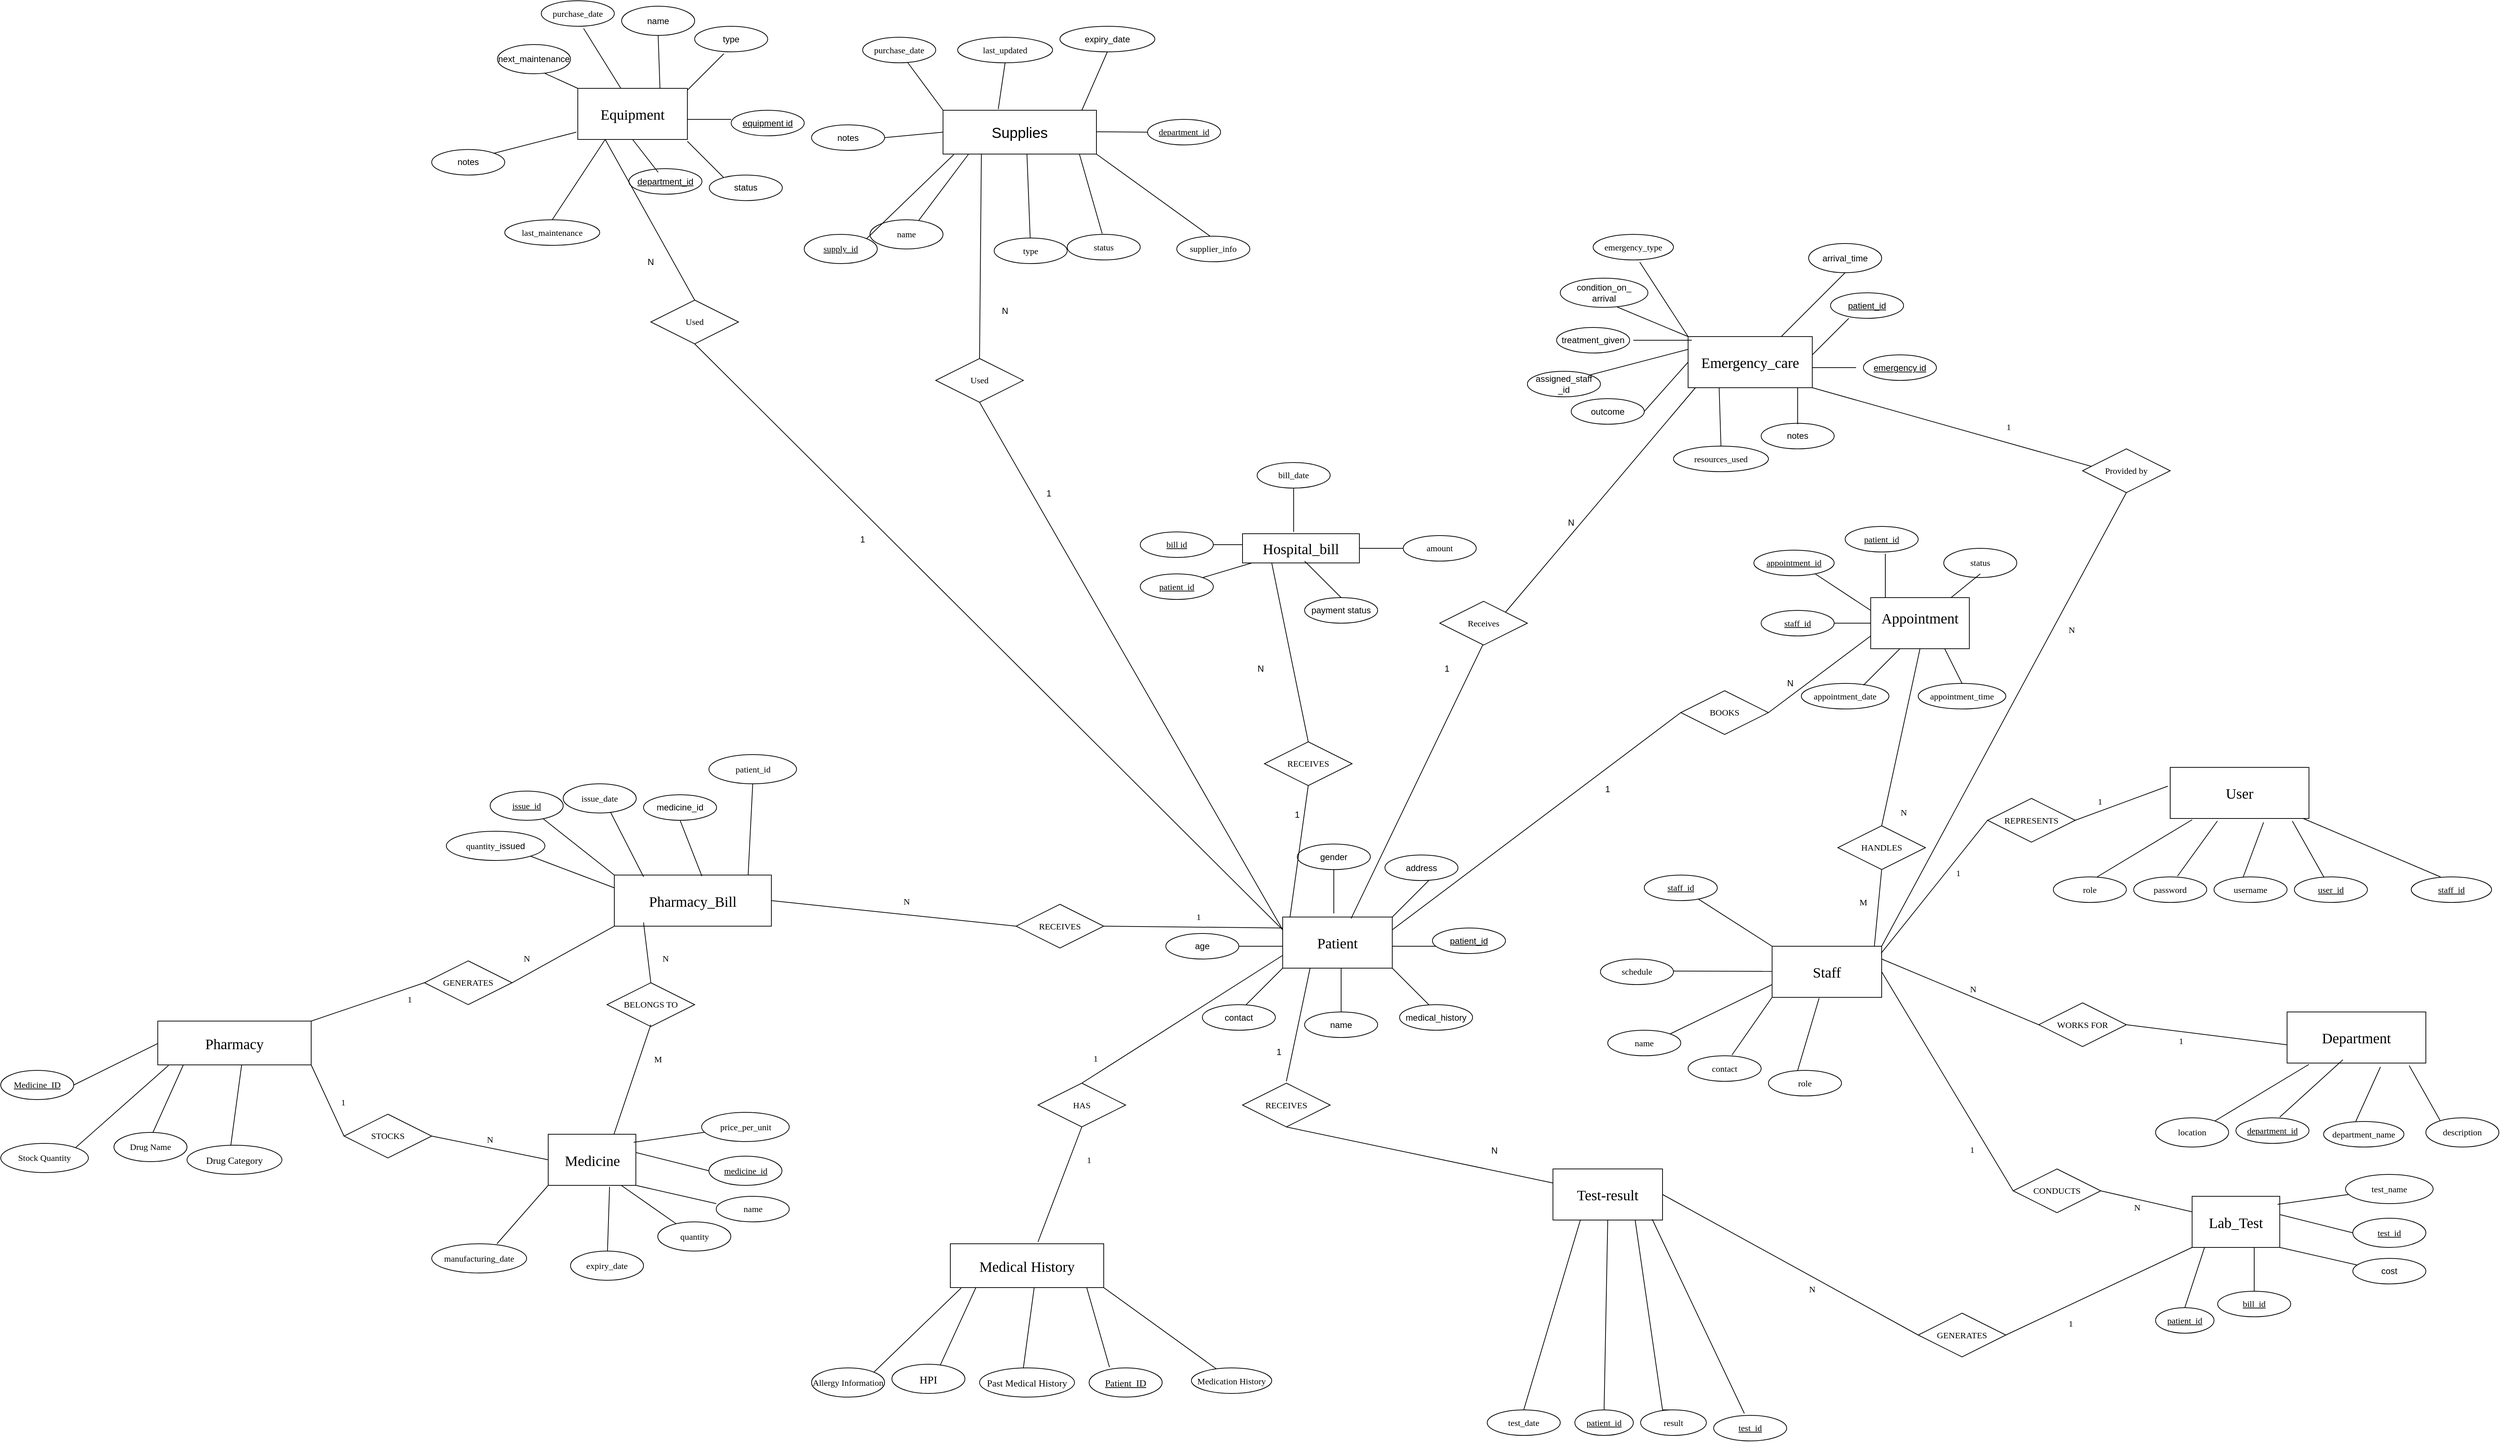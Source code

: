 <mxfile version="28.1.1">
  <diagram name="Page-1" id="T4Tg0h1EzCO2DDjTpluN">
    <mxGraphModel dx="4228" dy="1953" grid="1" gridSize="10" guides="1" tooltips="1" connect="1" arrows="1" fold="1" page="1" pageScale="1" pageWidth="850" pageHeight="1100" math="0" shadow="0">
      <root>
        <mxCell id="0" />
        <mxCell id="1" parent="0" />
        <mxCell id="zORfP8hQOZwvnDJM3XV8-1" value="&lt;div&gt;&lt;font face=&quot;Lucida Console&quot; style=&quot;font-size: 20px;&quot;&gt;Appointment&lt;/font&gt;&lt;/div&gt;&lt;div&gt;&lt;font face=&quot;Lucida Console&quot;&gt;&lt;br&gt;&lt;/font&gt;&lt;/div&gt;" style="whiteSpace=wrap;html=1;align=center;labelBackgroundColor=none;" parent="1" vertex="1">
          <mxGeometry x="480" y="197.5" width="135" height="70" as="geometry" />
        </mxCell>
        <mxCell id="zORfP8hQOZwvnDJM3XV8-2" value="&lt;u&gt;&lt;font face=&quot;Lucida Console&quot;&gt;appointment_id&lt;/font&gt;&lt;/u&gt;" style="ellipse;whiteSpace=wrap;html=1;align=center;labelBackgroundColor=none;" parent="1" vertex="1">
          <mxGeometry x="320" y="132.5" width="110" height="35" as="geometry" />
        </mxCell>
        <mxCell id="zORfP8hQOZwvnDJM3XV8-3" value="&lt;u&gt;&lt;font face=&quot;Lucida Console&quot;&gt;patient_id&lt;/font&gt;&lt;/u&gt;" style="ellipse;whiteSpace=wrap;html=1;align=center;labelBackgroundColor=none;" parent="1" vertex="1">
          <mxGeometry x="445" y="100" width="100" height="35" as="geometry" />
        </mxCell>
        <mxCell id="zORfP8hQOZwvnDJM3XV8-4" value="&lt;font face=&quot;Lucida Console&quot;&gt;&lt;u&gt;staff_id&lt;/u&gt;&lt;/font&gt;" style="ellipse;whiteSpace=wrap;html=1;align=center;labelBackgroundColor=none;" parent="1" vertex="1">
          <mxGeometry x="330" y="215" width="100" height="35" as="geometry" />
        </mxCell>
        <mxCell id="zORfP8hQOZwvnDJM3XV8-6" value="" style="line;strokeWidth=1;rotatable=0;dashed=0;labelPosition=right;align=left;verticalAlign=middle;spacingTop=0;spacingLeft=6;points=[];portConstraint=eastwest;direction=south;labelBackgroundColor=none;" parent="1" vertex="1">
          <mxGeometry x="495" y="137.5" width="10" height="60" as="geometry" />
        </mxCell>
        <mxCell id="zORfP8hQOZwvnDJM3XV8-7" value="" style="line;strokeWidth=1;rotatable=0;dashed=0;labelPosition=right;align=left;verticalAlign=middle;spacingTop=0;spacingLeft=6;points=[];portConstraint=eastwest;labelBackgroundColor=none;" parent="1" vertex="1">
          <mxGeometry x="430" y="227.5" width="50" height="10" as="geometry" />
        </mxCell>
        <mxCell id="zORfP8hQOZwvnDJM3XV8-8" value="&lt;font face=&quot;Lucida Console&quot;&gt;appointment_date&lt;/font&gt;" style="ellipse;whiteSpace=wrap;html=1;align=center;labelBackgroundColor=none;" parent="1" vertex="1">
          <mxGeometry x="385" y="315" width="120" height="35" as="geometry" />
        </mxCell>
        <mxCell id="zORfP8hQOZwvnDJM3XV8-9" value="&lt;font face=&quot;Lucida Console&quot;&gt;appointment_time&lt;/font&gt;" style="ellipse;whiteSpace=wrap;html=1;align=center;labelBackgroundColor=none;" parent="1" vertex="1">
          <mxGeometry x="545" y="315" width="120" height="35" as="geometry" />
        </mxCell>
        <mxCell id="zORfP8hQOZwvnDJM3XV8-10" value="&lt;font face=&quot;Lucida Console&quot;&gt;status&lt;/font&gt;" style="ellipse;whiteSpace=wrap;html=1;align=center;labelBackgroundColor=none;" parent="1" vertex="1">
          <mxGeometry x="580" y="130" width="100" height="40" as="geometry" />
        </mxCell>
        <mxCell id="zORfP8hQOZwvnDJM3XV8-11" value="&lt;font style=&quot;font-size: 20px;&quot; face=&quot;Lucida Console&quot;&gt;Hospital_bill&lt;/font&gt;" style="whiteSpace=wrap;html=1;align=center;" parent="1" vertex="1">
          <mxGeometry x="-380" y="110" width="160" height="40" as="geometry" />
        </mxCell>
        <mxCell id="zORfP8hQOZwvnDJM3XV8-12" value="&lt;font face=&quot;Lucida Console&quot;&gt;bill id&lt;/font&gt;" style="ellipse;whiteSpace=wrap;html=1;align=center;fontStyle=4;" parent="1" vertex="1">
          <mxGeometry x="-520" y="107.5" width="100" height="35" as="geometry" />
        </mxCell>
        <mxCell id="zORfP8hQOZwvnDJM3XV8-13" value="&lt;u&gt;&lt;font face=&quot;Lucida Console&quot;&gt;patient_id&lt;/font&gt;&lt;/u&gt;" style="ellipse;whiteSpace=wrap;html=1;align=center;" parent="1" vertex="1">
          <mxGeometry x="-520" y="165" width="100" height="35" as="geometry" />
        </mxCell>
        <mxCell id="zORfP8hQOZwvnDJM3XV8-14" value="&lt;font face=&quot;Lucida Console&quot;&gt;amount&lt;/font&gt;" style="ellipse;whiteSpace=wrap;html=1;align=center;" parent="1" vertex="1">
          <mxGeometry x="-160" y="112.5" width="100" height="35" as="geometry" />
        </mxCell>
        <mxCell id="zORfP8hQOZwvnDJM3XV8-15" value="payment status" style="ellipse;whiteSpace=wrap;html=1;align=center;" parent="1" vertex="1">
          <mxGeometry x="-295" y="197.5" width="100" height="35" as="geometry" />
        </mxCell>
        <mxCell id="zORfP8hQOZwvnDJM3XV8-16" value="&lt;font face=&quot;Lucida Console&quot;&gt;bill_date&lt;/font&gt;" style="ellipse;whiteSpace=wrap;html=1;align=center;" parent="1" vertex="1">
          <mxGeometry x="-360" y="12.5" width="100" height="35" as="geometry" />
        </mxCell>
        <mxCell id="zORfP8hQOZwvnDJM3XV8-17" value="" style="line;strokeWidth=1;rotatable=0;dashed=0;labelPosition=right;align=left;verticalAlign=middle;spacingTop=0;spacingLeft=6;points=[];portConstraint=eastwest;" parent="1" vertex="1">
          <mxGeometry x="-220" y="125" width="60" height="10" as="geometry" />
        </mxCell>
        <mxCell id="zORfP8hQOZwvnDJM3XV8-18" value="" style="line;strokeWidth=1;rotatable=0;dashed=0;labelPosition=right;align=left;verticalAlign=middle;spacingTop=0;spacingLeft=6;points=[];portConstraint=eastwest;" parent="1" vertex="1">
          <mxGeometry x="-420" y="120" width="40" height="10" as="geometry" />
        </mxCell>
        <mxCell id="zORfP8hQOZwvnDJM3XV8-19" value="" style="line;strokeWidth=1;rotatable=0;dashed=0;labelPosition=right;align=left;verticalAlign=middle;spacingTop=0;spacingLeft=6;points=[];portConstraint=eastwest;direction=south;" parent="1" vertex="1">
          <mxGeometry x="-315" y="47.5" width="10" height="60" as="geometry" />
        </mxCell>
        <mxCell id="zORfP8hQOZwvnDJM3XV8-21" value="" style="endArrow=none;html=1;rounded=0;" parent="1" edge="1">
          <mxGeometry width="50" height="50" relative="1" as="geometry">
            <mxPoint x="-245" y="197.5" as="sourcePoint" />
            <mxPoint x="-295" y="147.5" as="targetPoint" />
          </mxGeometry>
        </mxCell>
        <mxCell id="zORfP8hQOZwvnDJM3XV8-22" value="" style="endArrow=none;html=1;rounded=0;" parent="1" edge="1">
          <mxGeometry width="50" height="50" relative="1" as="geometry">
            <mxPoint x="470" y="317.5" as="sourcePoint" />
            <mxPoint x="520" y="267.5" as="targetPoint" />
          </mxGeometry>
        </mxCell>
        <mxCell id="zORfP8hQOZwvnDJM3XV8-24" value="" style="endArrow=none;html=1;rounded=0;" parent="1" edge="1">
          <mxGeometry width="50" height="50" relative="1" as="geometry">
            <mxPoint x="590" y="197.5" as="sourcePoint" />
            <mxPoint x="630" y="165" as="targetPoint" />
          </mxGeometry>
        </mxCell>
        <mxCell id="zORfP8hQOZwvnDJM3XV8-25" value="&lt;font face=&quot;Lucida Console&quot; style=&quot;font-size: 20px;&quot;&gt;Medicine&lt;/font&gt;" style="whiteSpace=wrap;html=1;align=center;" parent="1" vertex="1">
          <mxGeometry x="-1330.5" y="932.5" width="120" height="70" as="geometry" />
        </mxCell>
        <mxCell id="zORfP8hQOZwvnDJM3XV8-26" value="&lt;font face=&quot;Lucida Console&quot;&gt;medicine_id&lt;/font&gt;" style="ellipse;whiteSpace=wrap;html=1;align=center;fontStyle=4;" parent="1" vertex="1">
          <mxGeometry x="-1110.5" y="962.5" width="100" height="40" as="geometry" />
        </mxCell>
        <mxCell id="zORfP8hQOZwvnDJM3XV8-27" value="" style="endArrow=none;html=1;rounded=0;exitX=1;exitY=1;exitDx=0;exitDy=0;entryX=0;entryY=0.286;entryDx=0;entryDy=0;entryPerimeter=0;" parent="1" source="zORfP8hQOZwvnDJM3XV8-25" target="zORfP8hQOZwvnDJM3XV8-28" edge="1">
          <mxGeometry relative="1" as="geometry">
            <mxPoint x="-1180.5" y="1062.5" as="sourcePoint" />
            <mxPoint x="-1110.5" y="902.5" as="targetPoint" />
          </mxGeometry>
        </mxCell>
        <mxCell id="zORfP8hQOZwvnDJM3XV8-28" value="&lt;div&gt;&lt;font face=&quot;Lucida Console&quot;&gt;name&lt;/font&gt;&lt;/div&gt;" style="ellipse;whiteSpace=wrap;html=1;align=center;" parent="1" vertex="1">
          <mxGeometry x="-1100.5" y="1017.5" width="100" height="35" as="geometry" />
        </mxCell>
        <mxCell id="zORfP8hQOZwvnDJM3XV8-29" value="" style="endArrow=none;html=1;rounded=0;exitX=0.833;exitY=1;exitDx=0;exitDy=0;exitPerimeter=0;" parent="1" source="zORfP8hQOZwvnDJM3XV8-25" target="zORfP8hQOZwvnDJM3XV8-30" edge="1">
          <mxGeometry relative="1" as="geometry">
            <mxPoint x="-1214.5" y="866.5" as="sourcePoint" />
            <mxPoint x="-1130.5" y="952.5" as="targetPoint" />
          </mxGeometry>
        </mxCell>
        <mxCell id="zORfP8hQOZwvnDJM3XV8-30" value="&lt;font face=&quot;Lucida Console&quot;&gt;quantity&lt;/font&gt;" style="ellipse;whiteSpace=wrap;html=1;align=center;" parent="1" vertex="1">
          <mxGeometry x="-1180.5" y="1052.5" width="100" height="40" as="geometry" />
        </mxCell>
        <mxCell id="zORfP8hQOZwvnDJM3XV8-31" value="" style="endArrow=none;html=1;rounded=0;entryX=0;entryY=0.5;entryDx=0;entryDy=0;exitX=1;exitY=0.357;exitDx=0;exitDy=0;exitPerimeter=0;" parent="1" source="zORfP8hQOZwvnDJM3XV8-25" target="zORfP8hQOZwvnDJM3XV8-26" edge="1">
          <mxGeometry relative="1" as="geometry">
            <mxPoint x="-1220.5" y="957.5" as="sourcePoint" />
            <mxPoint x="-1010.5" y="1062.5" as="targetPoint" />
          </mxGeometry>
        </mxCell>
        <mxCell id="zORfP8hQOZwvnDJM3XV8-32" value="" style="endArrow=none;html=1;rounded=0;exitX=0.975;exitY=0.157;exitDx=0;exitDy=0;exitPerimeter=0;" parent="1" source="zORfP8hQOZwvnDJM3XV8-25" edge="1">
          <mxGeometry relative="1" as="geometry">
            <mxPoint x="-1230.5" y="1062.5" as="sourcePoint" />
            <mxPoint x="-1116.356" y="929.804" as="targetPoint" />
          </mxGeometry>
        </mxCell>
        <mxCell id="zORfP8hQOZwvnDJM3XV8-33" value="&lt;font face=&quot;Lucida Console&quot;&gt;price_per_unit&lt;/font&gt;" style="ellipse;whiteSpace=wrap;html=1;align=center;" parent="1" vertex="1">
          <mxGeometry x="-1120.5" y="902.5" width="120" height="40" as="geometry" />
        </mxCell>
        <mxCell id="zORfP8hQOZwvnDJM3XV8-34" value="" style="endArrow=none;html=1;rounded=0;exitX=0.7;exitY=1.029;exitDx=0;exitDy=0;exitPerimeter=0;" parent="1" source="zORfP8hQOZwvnDJM3XV8-25" target="zORfP8hQOZwvnDJM3XV8-35" edge="1">
          <mxGeometry relative="1" as="geometry">
            <mxPoint x="-1270.5" y="1062.5" as="sourcePoint" />
            <mxPoint x="-1180.5" y="1112.5" as="targetPoint" />
          </mxGeometry>
        </mxCell>
        <mxCell id="zORfP8hQOZwvnDJM3XV8-35" value="&lt;font face=&quot;Lucida Console&quot;&gt;expiry_date&lt;/font&gt;" style="ellipse;whiteSpace=wrap;html=1;align=center;" parent="1" vertex="1">
          <mxGeometry x="-1300" y="1092.5" width="100" height="40" as="geometry" />
        </mxCell>
        <mxCell id="zORfP8hQOZwvnDJM3XV8-36" value="&lt;font style=&quot;font-size: 20px;&quot; face=&quot;Lucida Console&quot;&gt;Pharmacy_Bill&lt;/font&gt;" style="whiteSpace=wrap;html=1;align=center;" parent="1" vertex="1">
          <mxGeometry x="-1240" y="577.5" width="215" height="70" as="geometry" />
        </mxCell>
        <mxCell id="zORfP8hQOZwvnDJM3XV8-37" value="&lt;font face=&quot;Lucida Console&quot;&gt;issue_id&lt;/font&gt;" style="ellipse;whiteSpace=wrap;html=1;align=center;fontStyle=4;" parent="1" vertex="1">
          <mxGeometry x="-1410" y="462.5" width="100" height="40" as="geometry" />
        </mxCell>
        <mxCell id="zORfP8hQOZwvnDJM3XV8-38" value="" style="endArrow=none;html=1;rounded=0;entryX=0;entryY=0;entryDx=0;entryDy=0;" parent="1" source="zORfP8hQOZwvnDJM3XV8-37" target="zORfP8hQOZwvnDJM3XV8-36" edge="1">
          <mxGeometry relative="1" as="geometry">
            <mxPoint x="-1320.5" y="594.01" as="sourcePoint" />
            <mxPoint x="-1227.5" y="620" as="targetPoint" />
          </mxGeometry>
        </mxCell>
        <mxCell id="zORfP8hQOZwvnDJM3XV8-39" value="medicine_id" style="ellipse;whiteSpace=wrap;html=1;align=center;" parent="1" vertex="1">
          <mxGeometry x="-1200" y="467.5" width="100" height="35" as="geometry" />
        </mxCell>
        <mxCell id="zORfP8hQOZwvnDJM3XV8-40" value="" style="endArrow=none;html=1;rounded=0;exitX=1;exitY=1;exitDx=0;exitDy=0;entryX=0;entryY=0.25;entryDx=0;entryDy=0;" parent="1" source="zORfP8hQOZwvnDJM3XV8-41" target="zORfP8hQOZwvnDJM3XV8-36" edge="1">
          <mxGeometry relative="1" as="geometry">
            <mxPoint x="-1346.095" y="632.275" as="sourcePoint" />
            <mxPoint x="-1279.997" y="580.0" as="targetPoint" />
          </mxGeometry>
        </mxCell>
        <mxCell id="zORfP8hQOZwvnDJM3XV8-41" value="&lt;font face=&quot;Lucida Console&quot;&gt;quantity&lt;/font&gt;_issued" style="ellipse;whiteSpace=wrap;html=1;align=center;" parent="1" vertex="1">
          <mxGeometry x="-1470" y="517.5" width="135" height="40" as="geometry" />
        </mxCell>
        <mxCell id="zORfP8hQOZwvnDJM3XV8-42" value="" style="endArrow=none;html=1;rounded=0;exitX=0.5;exitY=1;exitDx=0;exitDy=0;entryX=0.558;entryY=0.022;entryDx=0;entryDy=0;entryPerimeter=0;" parent="1" source="zORfP8hQOZwvnDJM3XV8-39" target="zORfP8hQOZwvnDJM3XV8-36" edge="1">
          <mxGeometry relative="1" as="geometry">
            <mxPoint x="-1170.5" y="522.5" as="sourcePoint" />
            <mxPoint x="-1120" y="572.5" as="targetPoint" />
          </mxGeometry>
        </mxCell>
        <mxCell id="zORfP8hQOZwvnDJM3XV8-43" value="" style="endArrow=none;html=1;rounded=0;exitX=0.5;exitY=1;exitDx=0;exitDy=0;entryX=0.852;entryY=0.007;entryDx=0;entryDy=0;entryPerimeter=0;" parent="1" source="zORfP8hQOZwvnDJM3XV8-44" target="zORfP8hQOZwvnDJM3XV8-36" edge="1">
          <mxGeometry relative="1" as="geometry">
            <mxPoint x="-1296.525" y="580.002" as="sourcePoint" />
            <mxPoint x="-1225.448" y="593.42" as="targetPoint" />
            <Array as="points" />
          </mxGeometry>
        </mxCell>
        <mxCell id="zORfP8hQOZwvnDJM3XV8-44" value="&lt;font face=&quot;Lucida Console&quot;&gt;patient_id&lt;/font&gt;" style="ellipse;whiteSpace=wrap;html=1;align=center;" parent="1" vertex="1">
          <mxGeometry x="-1110.5" y="412.5" width="120" height="40" as="geometry" />
        </mxCell>
        <mxCell id="zORfP8hQOZwvnDJM3XV8-45" value="" style="endArrow=none;html=1;rounded=0;exitX=0.7;exitY=1.029;exitDx=0;exitDy=0;exitPerimeter=0;" parent="1" edge="1">
          <mxGeometry relative="1" as="geometry">
            <mxPoint x="-1250" y="482.03" as="sourcePoint" />
            <mxPoint x="-1199.902" y="579.997" as="targetPoint" />
          </mxGeometry>
        </mxCell>
        <mxCell id="zORfP8hQOZwvnDJM3XV8-46" value="&lt;font face=&quot;Lucida Console&quot;&gt;issue_date&lt;/font&gt;" style="ellipse;whiteSpace=wrap;html=1;align=center;" parent="1" vertex="1">
          <mxGeometry x="-1310" y="452.5" width="100" height="40" as="geometry" />
        </mxCell>
        <mxCell id="zORfP8hQOZwvnDJM3XV8-47" value="&lt;font style=&quot;font-size: 20px;&quot; face=&quot;Lucida Console&quot;&gt;Lab_Test&lt;/font&gt;" style="whiteSpace=wrap;html=1;align=center;" parent="1" vertex="1">
          <mxGeometry x="920" y="1017.5" width="120" height="70" as="geometry" />
        </mxCell>
        <mxCell id="zORfP8hQOZwvnDJM3XV8-48" value="&lt;font face=&quot;Lucida Console&quot;&gt;test_id&lt;/font&gt;" style="ellipse;whiteSpace=wrap;html=1;align=center;fontStyle=4;" parent="1" vertex="1">
          <mxGeometry x="1140" y="1047.5" width="100" height="40" as="geometry" />
        </mxCell>
        <mxCell id="zORfP8hQOZwvnDJM3XV8-49" value="" style="endArrow=none;html=1;rounded=0;exitX=1;exitY=1;exitDx=0;exitDy=0;entryX=0;entryY=0.286;entryDx=0;entryDy=0;entryPerimeter=0;" parent="1" source="zORfP8hQOZwvnDJM3XV8-47" edge="1">
          <mxGeometry relative="1" as="geometry">
            <mxPoint x="1070" y="1147.5" as="sourcePoint" />
            <mxPoint x="1150.0" y="1112.51" as="targetPoint" />
          </mxGeometry>
        </mxCell>
        <mxCell id="zORfP8hQOZwvnDJM3XV8-50" value="cost" style="ellipse;whiteSpace=wrap;html=1;align=center;" parent="1" vertex="1">
          <mxGeometry x="1140" y="1102.5" width="100" height="35" as="geometry" />
        </mxCell>
        <mxCell id="zORfP8hQOZwvnDJM3XV8-51" value="" style="endArrow=none;html=1;rounded=0;entryX=0;entryY=0.5;entryDx=0;entryDy=0;exitX=1;exitY=0.357;exitDx=0;exitDy=0;exitPerimeter=0;" parent="1" source="zORfP8hQOZwvnDJM3XV8-47" target="zORfP8hQOZwvnDJM3XV8-48" edge="1">
          <mxGeometry relative="1" as="geometry">
            <mxPoint x="1030" y="1042.5" as="sourcePoint" />
            <mxPoint x="1240" y="1147.5" as="targetPoint" />
          </mxGeometry>
        </mxCell>
        <mxCell id="zORfP8hQOZwvnDJM3XV8-52" value="" style="endArrow=none;html=1;rounded=0;exitX=0.975;exitY=0.157;exitDx=0;exitDy=0;exitPerimeter=0;" parent="1" source="zORfP8hQOZwvnDJM3XV8-47" target="zORfP8hQOZwvnDJM3XV8-53" edge="1">
          <mxGeometry relative="1" as="geometry">
            <mxPoint x="1020" y="1147.5" as="sourcePoint" />
            <mxPoint x="1150" y="1007.5" as="targetPoint" />
          </mxGeometry>
        </mxCell>
        <mxCell id="zORfP8hQOZwvnDJM3XV8-53" value="&lt;font face=&quot;Lucida Console&quot;&gt;test_name&lt;/font&gt;" style="ellipse;whiteSpace=wrap;html=1;align=center;" parent="1" vertex="1">
          <mxGeometry x="1130" y="987.5" width="120" height="40" as="geometry" />
        </mxCell>
        <mxCell id="zORfP8hQOZwvnDJM3XV8-54" value="&lt;font style=&quot;font-size: 20px;&quot; face=&quot;Lucida Console&quot;&gt;Test-result&lt;/font&gt;" style="whiteSpace=wrap;html=1;align=center;" parent="1" vertex="1">
          <mxGeometry x="45" y="980" width="150" height="70" as="geometry" />
        </mxCell>
        <mxCell id="zORfP8hQOZwvnDJM3XV8-55" style="edgeStyle=orthogonalEdgeStyle;rounded=0;orthogonalLoop=1;jettySize=auto;html=1;exitX=0.5;exitY=1;exitDx=0;exitDy=0;" parent="1" source="zORfP8hQOZwvnDJM3XV8-54" target="zORfP8hQOZwvnDJM3XV8-54" edge="1">
          <mxGeometry relative="1" as="geometry" />
        </mxCell>
        <mxCell id="zORfP8hQOZwvnDJM3XV8-56" value="&lt;font style=&quot;font-size: 12px;&quot; face=&quot;Lucida Console&quot;&gt;patient_id&lt;/font&gt;" style="ellipse;whiteSpace=wrap;html=1;align=center;fontStyle=4;" parent="1" vertex="1">
          <mxGeometry x="75" y="1310" width="80" height="35" as="geometry" />
        </mxCell>
        <mxCell id="zORfP8hQOZwvnDJM3XV8-57" value="" style="endArrow=none;html=1;rounded=0;entryX=0.5;entryY=1;entryDx=0;entryDy=0;" parent="1" target="zORfP8hQOZwvnDJM3XV8-54" edge="1">
          <mxGeometry relative="1" as="geometry">
            <mxPoint x="115" y="1310" as="sourcePoint" />
            <mxPoint x="125" y="1070" as="targetPoint" />
          </mxGeometry>
        </mxCell>
        <mxCell id="zORfP8hQOZwvnDJM3XV8-58" value="" style="endArrow=none;html=1;rounded=0;entryX=0.75;entryY=1;entryDx=0;entryDy=0;" parent="1" target="zORfP8hQOZwvnDJM3XV8-54" edge="1">
          <mxGeometry relative="1" as="geometry">
            <mxPoint x="205" y="1310" as="sourcePoint" />
            <mxPoint x="215" y="1150" as="targetPoint" />
            <Array as="points">
              <mxPoint x="195" y="1310" />
            </Array>
          </mxGeometry>
        </mxCell>
        <mxCell id="zORfP8hQOZwvnDJM3XV8-59" value="&lt;font face=&quot;Lucida Console&quot;&gt;result&lt;/font&gt;" style="ellipse;whiteSpace=wrap;html=1;align=center;" parent="1" vertex="1">
          <mxGeometry x="165" y="1310" width="90" height="35" as="geometry" />
        </mxCell>
        <mxCell id="zORfP8hQOZwvnDJM3XV8-60" value="&lt;font face=&quot;Lucida Console&quot;&gt;test_id&lt;/font&gt;" style="ellipse;whiteSpace=wrap;html=1;align=center;fontStyle=4;" parent="1" vertex="1">
          <mxGeometry x="265" y="1317.5" width="100" height="35" as="geometry" />
        </mxCell>
        <mxCell id="zORfP8hQOZwvnDJM3XV8-61" value="" style="endArrow=none;html=1;rounded=0;entryX=0.906;entryY=0.986;entryDx=0;entryDy=0;entryPerimeter=0;exitX=0.42;exitY=-0.075;exitDx=0;exitDy=0;exitPerimeter=0;" parent="1" source="zORfP8hQOZwvnDJM3XV8-60" target="zORfP8hQOZwvnDJM3XV8-54" edge="1">
          <mxGeometry relative="1" as="geometry">
            <mxPoint x="175" y="1290" as="sourcePoint" />
            <mxPoint x="335" y="1290" as="targetPoint" />
          </mxGeometry>
        </mxCell>
        <mxCell id="zORfP8hQOZwvnDJM3XV8-62" value="" style="endArrow=none;html=1;rounded=0;entryX=0.25;entryY=1;entryDx=0;entryDy=0;" parent="1" target="zORfP8hQOZwvnDJM3XV8-54" edge="1">
          <mxGeometry relative="1" as="geometry">
            <mxPoint x="5" y="1310" as="sourcePoint" />
            <mxPoint x="215" y="1320" as="targetPoint" />
            <Array as="points" />
          </mxGeometry>
        </mxCell>
        <mxCell id="zORfP8hQOZwvnDJM3XV8-63" value="" style="resizable=0;html=1;whiteSpace=wrap;align=right;verticalAlign=bottom;" parent="zORfP8hQOZwvnDJM3XV8-62" connectable="0" vertex="1">
          <mxGeometry x="1" relative="1" as="geometry" />
        </mxCell>
        <mxCell id="zORfP8hQOZwvnDJM3XV8-64" style="edgeStyle=orthogonalEdgeStyle;rounded=0;orthogonalLoop=1;jettySize=auto;html=1;" parent="1" edge="1">
          <mxGeometry relative="1" as="geometry">
            <mxPoint x="15" y="1310" as="targetPoint" />
            <mxPoint x="5" y="1317.5" as="sourcePoint" />
          </mxGeometry>
        </mxCell>
        <mxCell id="zORfP8hQOZwvnDJM3XV8-65" value="&lt;font face=&quot;Lucida Console&quot;&gt;test_date&lt;/font&gt;" style="ellipse;whiteSpace=wrap;html=1;align=center;" parent="1" vertex="1">
          <mxGeometry x="-45" y="1310" width="100" height="35" as="geometry" />
        </mxCell>
        <mxCell id="zORfP8hQOZwvnDJM3XV8-66" value="&lt;font face=&quot;Lucida Console&quot;&gt;&lt;span style=&quot;font-size: 20px;&quot;&gt;Staff&lt;/span&gt;&lt;/font&gt;" style="whiteSpace=wrap;html=1;align=center;" parent="1" vertex="1">
          <mxGeometry x="345" y="675" width="150" height="70" as="geometry" />
        </mxCell>
        <mxCell id="zORfP8hQOZwvnDJM3XV8-67" style="edgeStyle=orthogonalEdgeStyle;rounded=0;orthogonalLoop=1;jettySize=auto;html=1;exitX=0.5;exitY=1;exitDx=0;exitDy=0;" parent="1" source="zORfP8hQOZwvnDJM3XV8-66" target="zORfP8hQOZwvnDJM3XV8-66" edge="1">
          <mxGeometry relative="1" as="geometry" />
        </mxCell>
        <mxCell id="zORfP8hQOZwvnDJM3XV8-68" value="&lt;font face=&quot;Lucida Console&quot;&gt;staff_id&lt;/font&gt;" style="ellipse;whiteSpace=wrap;html=1;align=center;fontStyle=4;" parent="1" vertex="1">
          <mxGeometry x="170" y="577.5" width="100" height="35" as="geometry" />
        </mxCell>
        <mxCell id="zORfP8hQOZwvnDJM3XV8-69" value="&lt;font face=&quot;Lucida Console&quot;&gt;role&lt;/font&gt;" style="ellipse;whiteSpace=wrap;html=1;align=center;" parent="1" vertex="1">
          <mxGeometry x="340" y="845" width="100" height="35" as="geometry" />
        </mxCell>
        <mxCell id="zORfP8hQOZwvnDJM3XV8-70" value="&lt;font face=&quot;Lucida Console&quot;&gt;name&lt;/font&gt;" style="ellipse;whiteSpace=wrap;html=1;align=center;" parent="1" vertex="1">
          <mxGeometry x="120" y="790" width="100" height="35" as="geometry" />
        </mxCell>
        <mxCell id="zORfP8hQOZwvnDJM3XV8-71" value="&lt;font face=&quot;Lucida Console&quot;&gt;contact&lt;/font&gt;" style="ellipse;whiteSpace=wrap;html=1;align=center;" parent="1" vertex="1">
          <mxGeometry x="230" y="825" width="100" height="35" as="geometry" />
        </mxCell>
        <mxCell id="zORfP8hQOZwvnDJM3XV8-72" value="" style="endArrow=none;html=1;rounded=0;exitX=0.6;exitY=-0.029;exitDx=0;exitDy=0;exitPerimeter=0;entryX=0;entryY=1;entryDx=0;entryDy=0;" parent="1" source="zORfP8hQOZwvnDJM3XV8-71" target="zORfP8hQOZwvnDJM3XV8-66" edge="1">
          <mxGeometry relative="1" as="geometry">
            <mxPoint x="160" y="985" as="sourcePoint" />
            <mxPoint x="350" y="750" as="targetPoint" />
          </mxGeometry>
        </mxCell>
        <mxCell id="zORfP8hQOZwvnDJM3XV8-73" value="" style="endArrow=none;html=1;rounded=0;entryX=0.429;entryY=1.016;entryDx=0;entryDy=0;entryPerimeter=0;exitX=0.4;exitY=0;exitDx=0;exitDy=0;exitPerimeter=0;" parent="1" source="zORfP8hQOZwvnDJM3XV8-69" target="zORfP8hQOZwvnDJM3XV8-66" edge="1">
          <mxGeometry relative="1" as="geometry">
            <mxPoint x="450" y="825" as="sourcePoint" />
            <mxPoint x="320" y="985" as="targetPoint" />
          </mxGeometry>
        </mxCell>
        <mxCell id="zORfP8hQOZwvnDJM3XV8-74" value="" style="endArrow=none;html=1;rounded=0;entryX=0;entryY=0;entryDx=0;entryDy=0;" parent="1" source="zORfP8hQOZwvnDJM3XV8-68" target="zORfP8hQOZwvnDJM3XV8-66" edge="1">
          <mxGeometry relative="1" as="geometry">
            <mxPoint x="160" y="985" as="sourcePoint" />
            <mxPoint x="340" y="680" as="targetPoint" />
          </mxGeometry>
        </mxCell>
        <mxCell id="zORfP8hQOZwvnDJM3XV8-75" value="&lt;font face=&quot;Lucida Console&quot;&gt;&lt;span style=&quot;font-size: 20px;&quot;&gt;User&lt;/span&gt;&lt;/font&gt;" style="whiteSpace=wrap;html=1;align=center;" parent="1" vertex="1">
          <mxGeometry x="890" y="430" width="190" height="70" as="geometry" />
        </mxCell>
        <mxCell id="zORfP8hQOZwvnDJM3XV8-76" style="edgeStyle=orthogonalEdgeStyle;rounded=0;orthogonalLoop=1;jettySize=auto;html=1;exitX=0.5;exitY=1;exitDx=0;exitDy=0;" parent="1" source="zORfP8hQOZwvnDJM3XV8-75" target="zORfP8hQOZwvnDJM3XV8-75" edge="1">
          <mxGeometry relative="1" as="geometry" />
        </mxCell>
        <mxCell id="zORfP8hQOZwvnDJM3XV8-77" value="&lt;font face=&quot;Lucida Console&quot;&gt;user_id&lt;/font&gt;" style="ellipse;whiteSpace=wrap;html=1;align=center;fontStyle=4;" parent="1" vertex="1">
          <mxGeometry x="1060" y="580" width="100" height="35" as="geometry" />
        </mxCell>
        <mxCell id="zORfP8hQOZwvnDJM3XV8-78" value="&lt;font face=&quot;Lucida Console&quot;&gt;username&lt;/font&gt;" style="ellipse;whiteSpace=wrap;html=1;align=center;" parent="1" vertex="1">
          <mxGeometry x="950" y="580" width="100" height="35" as="geometry" />
        </mxCell>
        <mxCell id="zORfP8hQOZwvnDJM3XV8-79" value="&lt;font face=&quot;Lucida Console&quot;&gt;role&lt;/font&gt;" style="ellipse;whiteSpace=wrap;html=1;align=center;" parent="1" vertex="1">
          <mxGeometry x="730" y="580" width="100" height="35" as="geometry" />
        </mxCell>
        <mxCell id="zORfP8hQOZwvnDJM3XV8-80" value="&lt;font face=&quot;Lucida Console&quot;&gt;password&lt;/font&gt;" style="ellipse;whiteSpace=wrap;html=1;align=center;" parent="1" vertex="1">
          <mxGeometry x="840" y="580" width="100" height="35" as="geometry" />
        </mxCell>
        <mxCell id="zORfP8hQOZwvnDJM3XV8-81" value="" style="endArrow=none;html=1;rounded=0;exitX=0.6;exitY=-0.029;exitDx=0;exitDy=0;exitPerimeter=0;entryX=0.34;entryY=1.05;entryDx=0;entryDy=0;entryPerimeter=0;" parent="1" source="zORfP8hQOZwvnDJM3XV8-80" target="zORfP8hQOZwvnDJM3XV8-75" edge="1">
          <mxGeometry relative="1" as="geometry">
            <mxPoint x="690" y="730" as="sourcePoint" />
            <mxPoint x="920" y="490" as="targetPoint" />
          </mxGeometry>
        </mxCell>
        <mxCell id="zORfP8hQOZwvnDJM3XV8-82" value="" style="endArrow=none;html=1;rounded=0;entryX=0.673;entryY=1.075;entryDx=0;entryDy=0;entryPerimeter=0;exitX=0.4;exitY=0;exitDx=0;exitDy=0;exitPerimeter=0;" parent="1" source="zORfP8hQOZwvnDJM3XV8-78" target="zORfP8hQOZwvnDJM3XV8-75" edge="1">
          <mxGeometry relative="1" as="geometry">
            <mxPoint x="980" y="570" as="sourcePoint" />
            <mxPoint x="850" y="730" as="targetPoint" />
          </mxGeometry>
        </mxCell>
        <mxCell id="zORfP8hQOZwvnDJM3XV8-83" value="" style="endArrow=none;html=1;rounded=0;entryX=0.88;entryY=1.05;entryDx=0;entryDy=0;entryPerimeter=0;" parent="1" source="zORfP8hQOZwvnDJM3XV8-77" target="zORfP8hQOZwvnDJM3XV8-75" edge="1">
          <mxGeometry relative="1" as="geometry">
            <mxPoint x="690" y="730" as="sourcePoint" />
            <mxPoint x="1070" y="540" as="targetPoint" />
          </mxGeometry>
        </mxCell>
        <mxCell id="zORfP8hQOZwvnDJM3XV8-84" value="" style="endArrow=none;html=1;rounded=0;exitX=0.6;exitY=0;exitDx=0;exitDy=0;exitPerimeter=0;entryX=0.158;entryY=1.025;entryDx=0;entryDy=0;entryPerimeter=0;" parent="1" source="zORfP8hQOZwvnDJM3XV8-79" target="zORfP8hQOZwvnDJM3XV8-75" edge="1">
          <mxGeometry relative="1" as="geometry">
            <mxPoint x="880" y="480" as="sourcePoint" />
            <mxPoint x="900" y="472" as="targetPoint" />
          </mxGeometry>
        </mxCell>
        <mxCell id="zORfP8hQOZwvnDJM3XV8-85" value="&lt;font face=&quot;Lucida Console&quot;&gt;staff_id&lt;/font&gt;" style="ellipse;whiteSpace=wrap;html=1;align=center;fontStyle=4;" parent="1" vertex="1">
          <mxGeometry x="1220" y="580" width="110" height="35" as="geometry" />
        </mxCell>
        <mxCell id="zORfP8hQOZwvnDJM3XV8-86" value="" style="endArrow=none;html=1;rounded=0;entryX=0.958;entryY=1;entryDx=0;entryDy=0;entryPerimeter=0;" parent="1" target="zORfP8hQOZwvnDJM3XV8-75" edge="1">
          <mxGeometry relative="1" as="geometry">
            <mxPoint x="1260" y="580" as="sourcePoint" />
            <mxPoint x="1100" y="510" as="targetPoint" />
          </mxGeometry>
        </mxCell>
        <mxCell id="zORfP8hQOZwvnDJM3XV8-87" value="" style="line;strokeWidth=1;rotatable=0;dashed=0;labelPosition=right;align=left;verticalAlign=middle;spacingTop=0;spacingLeft=6;points=[];portConstraint=eastwest;direction=south;" parent="1" vertex="1">
          <mxGeometry x="1002.5" y="1087.5" width="5" height="60" as="geometry" />
        </mxCell>
        <mxCell id="zORfP8hQOZwvnDJM3XV8-88" value="&lt;u&gt;&lt;font face=&quot;Lucida Console&quot;&gt;bill_id&lt;/font&gt;&lt;/u&gt;" style="ellipse;whiteSpace=wrap;html=1;align=center;" parent="1" vertex="1">
          <mxGeometry x="955" y="1147.5" width="100" height="35" as="geometry" />
        </mxCell>
        <mxCell id="zORfP8hQOZwvnDJM3XV8-89" value="" style="endArrow=none;html=1;rounded=0;" parent="1" edge="1">
          <mxGeometry relative="1" as="geometry">
            <mxPoint x="210" y="709" as="sourcePoint" />
            <mxPoint x="345" y="709.41" as="targetPoint" />
          </mxGeometry>
        </mxCell>
        <mxCell id="zORfP8hQOZwvnDJM3XV8-90" value="&lt;font face=&quot;Lucida Console&quot;&gt;schedule&lt;/font&gt;" style="ellipse;whiteSpace=wrap;html=1;align=center;" parent="1" vertex="1">
          <mxGeometry x="110" y="692.5" width="100" height="35" as="geometry" />
        </mxCell>
        <mxCell id="zORfP8hQOZwvnDJM3XV8-91" value="" style="endArrow=none;html=1;rounded=0;entryX=0.25;entryY=1;entryDx=0;entryDy=0;exitX=0.5;exitY=0;exitDx=0;exitDy=0;" parent="1" source="zORfP8hQOZwvnDJM3XV8-154" target="zORfP8hQOZwvnDJM3XV8-11" edge="1">
          <mxGeometry relative="1" as="geometry">
            <mxPoint x="-290" y="390" as="sourcePoint" />
            <mxPoint x="-350" y="215" as="targetPoint" />
          </mxGeometry>
        </mxCell>
        <mxCell id="zORfP8hQOZwvnDJM3XV8-92" value="N" style="text;html=1;align=center;verticalAlign=middle;whiteSpace=wrap;rounded=0;" parent="1" vertex="1">
          <mxGeometry x="-385" y="280" width="60" height="30" as="geometry" />
        </mxCell>
        <mxCell id="zORfP8hQOZwvnDJM3XV8-93" value="&lt;font face=&quot;Lucida Console&quot;&gt;BOOKS&lt;/font&gt;" style="shape=rhombus;perimeter=rhombusPerimeter;whiteSpace=wrap;html=1;align=center;" parent="1" vertex="1">
          <mxGeometry x="220" y="325" width="120" height="60" as="geometry" />
        </mxCell>
        <mxCell id="zORfP8hQOZwvnDJM3XV8-94" value="1" style="text;html=1;align=center;verticalAlign=middle;whiteSpace=wrap;rounded=0;container=1;" parent="1" vertex="1">
          <mxGeometry x="90" y="445" width="60" height="30" as="geometry" />
        </mxCell>
        <mxCell id="zORfP8hQOZwvnDJM3XV8-95" value="" style="endArrow=none;html=1;rounded=0;entryX=0;entryY=0.5;entryDx=0;entryDy=0;exitX=1;exitY=0.25;exitDx=0;exitDy=0;" parent="1" source="zORfP8hQOZwvnDJM3XV8-135" target="zORfP8hQOZwvnDJM3XV8-93" edge="1">
          <mxGeometry relative="1" as="geometry">
            <mxPoint x="-100" y="450" as="sourcePoint" />
            <mxPoint x="280" y="385" as="targetPoint" />
          </mxGeometry>
        </mxCell>
        <mxCell id="zORfP8hQOZwvnDJM3XV8-96" value="N" style="text;html=1;align=center;verticalAlign=middle;whiteSpace=wrap;rounded=0;" parent="1" vertex="1">
          <mxGeometry x="340" y="300" width="60" height="30" as="geometry" />
        </mxCell>
        <mxCell id="zORfP8hQOZwvnDJM3XV8-97" value="" style="endArrow=none;html=1;rounded=0;entryX=0;entryY=0.75;entryDx=0;entryDy=0;exitX=1;exitY=0.5;exitDx=0;exitDy=0;" parent="1" source="zORfP8hQOZwvnDJM3XV8-93" target="zORfP8hQOZwvnDJM3XV8-1" edge="1">
          <mxGeometry relative="1" as="geometry">
            <mxPoint x="280" y="325" as="sourcePoint" />
            <mxPoint x="470" y="260" as="targetPoint" />
          </mxGeometry>
        </mxCell>
        <mxCell id="zORfP8hQOZwvnDJM3XV8-98" value="&lt;font face=&quot;Lucida Console&quot;&gt;RECEIVES&lt;/font&gt;" style="shape=rhombus;perimeter=rhombusPerimeter;whiteSpace=wrap;html=1;align=center;" parent="1" vertex="1">
          <mxGeometry x="-380" y="862.5" width="120" height="60" as="geometry" />
        </mxCell>
        <mxCell id="zORfP8hQOZwvnDJM3XV8-99" value="N" style="text;html=1;align=center;verticalAlign=middle;whiteSpace=wrap;rounded=0;container=1;" parent="1" vertex="1">
          <mxGeometry x="-65" y="940" width="60" height="30" as="geometry" />
        </mxCell>
        <mxCell id="zORfP8hQOZwvnDJM3XV8-100" value="" style="endArrow=none;html=1;rounded=0;entryX=0.5;entryY=1;entryDx=0;entryDy=0;" parent="1" source="zORfP8hQOZwvnDJM3XV8-54" target="zORfP8hQOZwvnDJM3XV8-98" edge="1">
          <mxGeometry relative="1" as="geometry">
            <mxPoint x="-290" y="765" as="sourcePoint" />
            <mxPoint x="-310" y="920" as="targetPoint" />
          </mxGeometry>
        </mxCell>
        <mxCell id="zORfP8hQOZwvnDJM3XV8-101" value="1" style="text;html=1;align=center;verticalAlign=middle;whiteSpace=wrap;rounded=0;" parent="1" vertex="1">
          <mxGeometry x="-360" y="805" width="60" height="30" as="geometry" />
        </mxCell>
        <mxCell id="zORfP8hQOZwvnDJM3XV8-102" value="" style="endArrow=none;html=1;rounded=0;entryX=0.203;entryY=0.961;entryDx=0;entryDy=0;entryPerimeter=0;" parent="1" target="zORfP8hQOZwvnDJM3XV8-135" edge="1">
          <mxGeometry relative="1" as="geometry">
            <mxPoint x="-280" y="665" as="sourcePoint" />
            <mxPoint x="-330" y="590" as="targetPoint" />
          </mxGeometry>
        </mxCell>
        <mxCell id="zORfP8hQOZwvnDJM3XV8-103" value="&lt;font face=&quot;Lucida Console&quot;&gt;HANDLES&lt;/font&gt;" style="shape=rhombus;perimeter=rhombusPerimeter;whiteSpace=wrap;html=1;align=center;" parent="1" vertex="1">
          <mxGeometry x="435" y="510" width="120" height="60" as="geometry" />
        </mxCell>
        <mxCell id="zORfP8hQOZwvnDJM3XV8-104" value="&lt;font face=&quot;Lucida Console&quot;&gt;M&lt;/font&gt;" style="text;html=1;align=center;verticalAlign=middle;whiteSpace=wrap;rounded=0;container=1;" parent="1" vertex="1">
          <mxGeometry x="440" y="600" width="60" height="30" as="geometry" />
        </mxCell>
        <mxCell id="zORfP8hQOZwvnDJM3XV8-105" value="" style="endArrow=none;html=1;rounded=0;exitX=0.5;exitY=1;exitDx=0;exitDy=0;" parent="1" source="zORfP8hQOZwvnDJM3XV8-103" edge="1">
          <mxGeometry relative="1" as="geometry">
            <mxPoint x="500" y="590" as="sourcePoint" />
            <mxPoint x="485" y="675" as="targetPoint" />
          </mxGeometry>
        </mxCell>
        <mxCell id="zORfP8hQOZwvnDJM3XV8-106" value="&lt;font face=&quot;Lucida Console&quot;&gt;N&lt;/font&gt;" style="text;strokeColor=none;fillColor=none;spacingLeft=4;spacingRight=4;overflow=hidden;rotatable=0;points=[[0,0.5],[1,0.5]];portConstraint=eastwest;fontSize=12;whiteSpace=wrap;html=1;" parent="1" vertex="1">
          <mxGeometry x="515" y="477.5" width="40" height="30" as="geometry" />
        </mxCell>
        <mxCell id="zORfP8hQOZwvnDJM3XV8-107" value="" style="endArrow=none;html=1;rounded=0;exitX=0.5;exitY=1;exitDx=0;exitDy=0;entryX=0.5;entryY=0;entryDx=0;entryDy=0;" parent="1" source="zORfP8hQOZwvnDJM3XV8-1" target="zORfP8hQOZwvnDJM3XV8-103" edge="1">
          <mxGeometry relative="1" as="geometry">
            <mxPoint x="470" y="480" as="sourcePoint" />
            <mxPoint x="510" y="520" as="targetPoint" />
          </mxGeometry>
        </mxCell>
        <mxCell id="zORfP8hQOZwvnDJM3XV8-108" value="&lt;font face=&quot;Lucida Console&quot;&gt;CONDUCTS&lt;/font&gt;" style="shape=rhombus;perimeter=rhombusPerimeter;whiteSpace=wrap;html=1;align=center;" parent="1" vertex="1">
          <mxGeometry x="675" y="980" width="120" height="60" as="geometry" />
        </mxCell>
        <mxCell id="zORfP8hQOZwvnDJM3XV8-109" value="&lt;font face=&quot;Lucida Console&quot;&gt;N&lt;/font&gt;" style="text;html=1;align=center;verticalAlign=middle;whiteSpace=wrap;rounded=0;container=1;" parent="1" vertex="1">
          <mxGeometry x="815" y="1017.5" width="60" height="30" as="geometry" />
        </mxCell>
        <mxCell id="zORfP8hQOZwvnDJM3XV8-110" value="" style="endArrow=none;html=1;rounded=0;exitX=1;exitY=0.5;exitDx=0;exitDy=0;" parent="1" source="zORfP8hQOZwvnDJM3XV8-108" target="zORfP8hQOZwvnDJM3XV8-47" edge="1">
          <mxGeometry relative="1" as="geometry">
            <mxPoint x="740" y="1040.952" as="sourcePoint" />
            <mxPoint x="715" y="1130" as="targetPoint" />
          </mxGeometry>
        </mxCell>
        <mxCell id="zORfP8hQOZwvnDJM3XV8-111" value="&lt;font face=&quot;Lucida Console&quot;&gt;1&lt;/font&gt;" style="text;strokeColor=none;fillColor=none;spacingLeft=4;spacingRight=4;overflow=hidden;rotatable=0;points=[[0,0.5],[1,0.5]];portConstraint=eastwest;fontSize=12;whiteSpace=wrap;html=1;" parent="1" vertex="1">
          <mxGeometry x="610" y="940" width="40" height="30" as="geometry" />
        </mxCell>
        <mxCell id="zORfP8hQOZwvnDJM3XV8-112" value="" style="endArrow=none;html=1;rounded=0;exitX=0;exitY=0.5;exitDx=0;exitDy=0;entryX=1;entryY=0.5;entryDx=0;entryDy=0;" parent="1" source="zORfP8hQOZwvnDJM3XV8-108" target="zORfP8hQOZwvnDJM3XV8-66" edge="1">
          <mxGeometry relative="1" as="geometry">
            <mxPoint x="690" y="850" as="sourcePoint" />
            <mxPoint x="500" y="710" as="targetPoint" />
          </mxGeometry>
        </mxCell>
        <mxCell id="zORfP8hQOZwvnDJM3XV8-113" style="edgeStyle=orthogonalEdgeStyle;rounded=0;orthogonalLoop=1;jettySize=auto;html=1;exitX=0.5;exitY=1;exitDx=0;exitDy=0;" parent="1" edge="1">
          <mxGeometry relative="1" as="geometry">
            <mxPoint x="-1410.5" y="647.51" as="sourcePoint" />
            <mxPoint x="-1410.5" y="647.51" as="targetPoint" />
          </mxGeometry>
        </mxCell>
        <mxCell id="zORfP8hQOZwvnDJM3XV8-114" value="&lt;font face=&quot;Lucida Console&quot;&gt;RECEIVES&lt;/font&gt;" style="shape=rhombus;perimeter=rhombusPerimeter;whiteSpace=wrap;html=1;align=center;" parent="1" vertex="1">
          <mxGeometry x="-690.0" y="617.5" width="120" height="60" as="geometry" />
        </mxCell>
        <mxCell id="zORfP8hQOZwvnDJM3XV8-115" value="&lt;font face=&quot;Lucida Console&quot;&gt;N&lt;/font&gt;" style="text;strokeColor=none;fillColor=none;spacingLeft=4;spacingRight=4;overflow=hidden;rotatable=0;points=[[0,0.5],[1,0.5]];portConstraint=eastwest;fontSize=12;whiteSpace=wrap;html=1;" parent="1" vertex="1">
          <mxGeometry x="-850.0" y="600" width="40" height="30" as="geometry" />
        </mxCell>
        <mxCell id="zORfP8hQOZwvnDJM3XV8-116" value="" style="endArrow=none;html=1;rounded=0;exitX=0;exitY=0.5;exitDx=0;exitDy=0;entryX=1;entryY=0.5;entryDx=0;entryDy=0;" parent="1" source="zORfP8hQOZwvnDJM3XV8-114" target="zORfP8hQOZwvnDJM3XV8-36" edge="1">
          <mxGeometry relative="1" as="geometry">
            <mxPoint x="-650.0" y="250" as="sourcePoint" />
            <mxPoint x="-490.0" y="250" as="targetPoint" />
          </mxGeometry>
        </mxCell>
        <mxCell id="zORfP8hQOZwvnDJM3XV8-117" value="&lt;font face=&quot;Lucida Console&quot;&gt;BELONGS TO&lt;/font&gt;" style="shape=rhombus;perimeter=rhombusPerimeter;whiteSpace=wrap;html=1;align=center;" parent="1" vertex="1">
          <mxGeometry x="-1250.0" y="725" width="120" height="60" as="geometry" />
        </mxCell>
        <mxCell id="zORfP8hQOZwvnDJM3XV8-118" value="&lt;font face=&quot;Lucida Console&quot;&gt;M&lt;/font&gt;" style="text;html=1;align=center;verticalAlign=middle;whiteSpace=wrap;rounded=0;container=1;" parent="1" vertex="1">
          <mxGeometry x="-1210.0" y="815" width="60" height="30" as="geometry" />
        </mxCell>
        <mxCell id="zORfP8hQOZwvnDJM3XV8-119" value="" style="endArrow=none;html=1;rounded=0;entryX=0.75;entryY=0;entryDx=0;entryDy=0;" parent="1" target="zORfP8hQOZwvnDJM3XV8-25" edge="1">
          <mxGeometry relative="1" as="geometry">
            <mxPoint x="-1190" y="782.5" as="sourcePoint" />
            <mxPoint x="-1210.0" y="875" as="targetPoint" />
          </mxGeometry>
        </mxCell>
        <mxCell id="zORfP8hQOZwvnDJM3XV8-120" value="&lt;font face=&quot;Lucida Console&quot;&gt;N&lt;/font&gt;" style="text;strokeColor=none;fillColor=none;spacingLeft=4;spacingRight=4;overflow=hidden;rotatable=0;points=[[0,0.5],[1,0.5]];portConstraint=eastwest;fontSize=12;whiteSpace=wrap;html=1;" parent="1" vertex="1">
          <mxGeometry x="-1180.0" y="677.5" width="40" height="30" as="geometry" />
        </mxCell>
        <mxCell id="zORfP8hQOZwvnDJM3XV8-121" value="" style="endArrow=none;html=1;rounded=0;exitX=0.5;exitY=0;exitDx=0;exitDy=0;" parent="1" source="zORfP8hQOZwvnDJM3XV8-117" edge="1">
          <mxGeometry relative="1" as="geometry">
            <mxPoint x="-1360.0" y="642.5" as="sourcePoint" />
            <mxPoint x="-1200.0" y="642.5" as="targetPoint" />
          </mxGeometry>
        </mxCell>
        <mxCell id="zORfP8hQOZwvnDJM3XV8-122" value="&lt;font face=&quot;Lucida Console&quot;&gt;GENERATES&lt;/font&gt;" style="shape=rhombus;perimeter=rhombusPerimeter;whiteSpace=wrap;html=1;align=center;" parent="1" vertex="1">
          <mxGeometry x="545.0" y="1177.5" width="120" height="60" as="geometry" />
        </mxCell>
        <mxCell id="zORfP8hQOZwvnDJM3XV8-123" value="&lt;font face=&quot;Lucida Console&quot;&gt;N&lt;/font&gt;" style="text;html=1;align=center;verticalAlign=middle;whiteSpace=wrap;rounded=0;container=1;" parent="1" vertex="1">
          <mxGeometry x="370.0" y="1130" width="60" height="30" as="geometry" />
        </mxCell>
        <mxCell id="zORfP8hQOZwvnDJM3XV8-124" value="" style="endArrow=none;html=1;rounded=0;entryX=0;entryY=1;entryDx=0;entryDy=0;exitX=1;exitY=0.5;exitDx=0;exitDy=0;" parent="1" source="zORfP8hQOZwvnDJM3XV8-122" target="zORfP8hQOZwvnDJM3XV8-47" edge="1">
          <mxGeometry relative="1" as="geometry">
            <mxPoint x="610.0" y="1290.952" as="sourcePoint" />
            <mxPoint x="585.0" y="1380" as="targetPoint" />
          </mxGeometry>
        </mxCell>
        <mxCell id="zORfP8hQOZwvnDJM3XV8-125" value="&lt;font face=&quot;Lucida Console&quot;&gt;1&lt;/font&gt;" style="text;strokeColor=none;fillColor=none;spacingLeft=4;spacingRight=4;overflow=hidden;rotatable=0;points=[[0,0.5],[1,0.5]];portConstraint=eastwest;fontSize=12;whiteSpace=wrap;html=1;" parent="1" vertex="1">
          <mxGeometry x="745.0" y="1177.5" width="40" height="30" as="geometry" />
        </mxCell>
        <mxCell id="zORfP8hQOZwvnDJM3XV8-126" value="" style="endArrow=none;html=1;rounded=0;exitX=0;exitY=0.5;exitDx=0;exitDy=0;entryX=1;entryY=0.5;entryDx=0;entryDy=0;" parent="1" source="zORfP8hQOZwvnDJM3XV8-122" target="zORfP8hQOZwvnDJM3XV8-54" edge="1">
          <mxGeometry relative="1" as="geometry">
            <mxPoint x="460.0" y="1000" as="sourcePoint" />
            <mxPoint x="620.0" y="1000" as="targetPoint" />
          </mxGeometry>
        </mxCell>
        <mxCell id="zORfP8hQOZwvnDJM3XV8-127" value="&lt;font face=&quot;Lucida Console&quot;&gt;REPRESENTS&lt;/font&gt;" style="shape=rhombus;perimeter=rhombusPerimeter;whiteSpace=wrap;html=1;align=center;" parent="1" vertex="1">
          <mxGeometry x="640.0" y="472.5" width="120" height="60" as="geometry" />
        </mxCell>
        <mxCell id="zORfP8hQOZwvnDJM3XV8-128" value="&lt;font face=&quot;Lucida Console&quot;&gt;1&lt;/font&gt;" style="text;html=1;align=center;verticalAlign=middle;whiteSpace=wrap;rounded=0;container=1;" parent="1" vertex="1">
          <mxGeometry x="570.0" y="560" width="60" height="30" as="geometry" />
        </mxCell>
        <mxCell id="zORfP8hQOZwvnDJM3XV8-129" value="" style="endArrow=none;html=1;rounded=0;entryX=0.995;entryY=0.138;entryDx=0;entryDy=0;entryPerimeter=0;exitX=0;exitY=0.5;exitDx=0;exitDy=0;" parent="1" source="zORfP8hQOZwvnDJM3XV8-127" target="zORfP8hQOZwvnDJM3XV8-66" edge="1">
          <mxGeometry relative="1" as="geometry">
            <mxPoint x="705.0" y="533.452" as="sourcePoint" />
            <mxPoint x="680.0" y="622.5" as="targetPoint" />
          </mxGeometry>
        </mxCell>
        <mxCell id="zORfP8hQOZwvnDJM3XV8-130" value="&lt;font face=&quot;Lucida Console&quot;&gt;1&lt;/font&gt;" style="text;strokeColor=none;fillColor=none;spacingLeft=4;spacingRight=4;overflow=hidden;rotatable=0;points=[[0,0.5],[1,0.5]];portConstraint=eastwest;fontSize=12;whiteSpace=wrap;html=1;" parent="1" vertex="1">
          <mxGeometry x="785.0" y="462.5" width="40" height="30" as="geometry" />
        </mxCell>
        <mxCell id="zORfP8hQOZwvnDJM3XV8-131" value="" style="endArrow=none;html=1;rounded=0;exitX=1;exitY=0.5;exitDx=0;exitDy=0;entryX=-0.017;entryY=0.368;entryDx=0;entryDy=0;entryPerimeter=0;" parent="1" source="zORfP8hQOZwvnDJM3XV8-127" target="zORfP8hQOZwvnDJM3XV8-75" edge="1">
          <mxGeometry relative="1" as="geometry">
            <mxPoint x="530.0" y="390" as="sourcePoint" />
            <mxPoint x="690.0" y="390" as="targetPoint" />
          </mxGeometry>
        </mxCell>
        <mxCell id="zORfP8hQOZwvnDJM3XV8-132" value="" style="endArrow=none;html=1;rounded=0;exitX=0.687;exitY=0;exitDx=0;exitDy=0;exitPerimeter=0;entryX=0;entryY=1;entryDx=0;entryDy=0;" parent="1" source="zORfP8hQOZwvnDJM3XV8-133" target="zORfP8hQOZwvnDJM3XV8-25" edge="1">
          <mxGeometry relative="1" as="geometry">
            <mxPoint x="-1360" y="1062.5" as="sourcePoint" />
            <mxPoint x="-1329.5" y="962.5" as="targetPoint" />
          </mxGeometry>
        </mxCell>
        <mxCell id="zORfP8hQOZwvnDJM3XV8-133" value="&lt;font face=&quot;Lucida Console&quot;&gt;manufacturing_date&lt;/font&gt;" style="ellipse;whiteSpace=wrap;html=1;align=center;" parent="1" vertex="1">
          <mxGeometry x="-1490" y="1082.5" width="130" height="40" as="geometry" />
        </mxCell>
        <mxCell id="zORfP8hQOZwvnDJM3XV8-134" value="Attribute" style="ellipse;whiteSpace=wrap;html=1;align=center;" parent="1" vertex="1">
          <mxGeometry x="-295" y="635" width="100" height="40" as="geometry" />
        </mxCell>
        <mxCell id="zORfP8hQOZwvnDJM3XV8-135" value="Patient" style="whiteSpace=wrap;html=1;align=center;fontFamily=Lucida Console;fontSize=20;" parent="1" vertex="1">
          <mxGeometry x="-325" y="635" width="150" height="70" as="geometry" />
        </mxCell>
        <mxCell id="zORfP8hQOZwvnDJM3XV8-136" value="" style="line;strokeWidth=1;rotatable=0;dashed=0;labelPosition=right;align=left;verticalAlign=middle;spacingTop=0;spacingLeft=6;points=[];portConstraint=eastwest;" parent="1" vertex="1">
          <mxGeometry x="-175" y="670" width="60" height="10" as="geometry" />
        </mxCell>
        <mxCell id="zORfP8hQOZwvnDJM3XV8-137" value="name" style="ellipse;whiteSpace=wrap;html=1;align=center;" parent="1" vertex="1">
          <mxGeometry x="-295" y="765" width="100" height="35" as="geometry" />
        </mxCell>
        <mxCell id="zORfP8hQOZwvnDJM3XV8-138" value="" style="line;strokeWidth=1;rotatable=0;dashed=0;labelPosition=right;align=left;verticalAlign=middle;spacingTop=0;spacingLeft=6;points=[];portConstraint=eastwest;direction=south;" parent="1" vertex="1">
          <mxGeometry x="-250" y="705" width="10" height="60" as="geometry" />
        </mxCell>
        <mxCell id="zORfP8hQOZwvnDJM3XV8-139" value="age" style="ellipse;whiteSpace=wrap;html=1;align=center;" parent="1" vertex="1">
          <mxGeometry x="-485" y="657.5" width="100" height="35" as="geometry" />
        </mxCell>
        <mxCell id="zORfP8hQOZwvnDJM3XV8-140" value="" style="line;strokeWidth=1;rotatable=0;dashed=0;labelPosition=right;align=left;verticalAlign=middle;spacingTop=0;spacingLeft=6;points=[];portConstraint=eastwest;" parent="1" vertex="1">
          <mxGeometry x="-385" y="670" width="60" height="10" as="geometry" />
        </mxCell>
        <mxCell id="zORfP8hQOZwvnDJM3XV8-141" value="gender" style="ellipse;whiteSpace=wrap;html=1;align=center;" parent="1" vertex="1">
          <mxGeometry x="-305" y="535" width="100" height="35" as="geometry" />
        </mxCell>
        <mxCell id="zORfP8hQOZwvnDJM3XV8-142" value="" style="line;strokeWidth=1;rotatable=0;dashed=0;labelPosition=right;align=left;verticalAlign=middle;spacingTop=0;spacingLeft=6;points=[];portConstraint=eastwest;direction=south;" parent="1" vertex="1">
          <mxGeometry x="-260" y="570" width="10" height="60" as="geometry" />
        </mxCell>
        <mxCell id="zORfP8hQOZwvnDJM3XV8-143" value="" style="endArrow=none;html=1;rounded=0;" parent="1" edge="1">
          <mxGeometry width="50" height="50" relative="1" as="geometry">
            <mxPoint x="-175" y="635" as="sourcePoint" />
            <mxPoint x="-125" y="585" as="targetPoint" />
          </mxGeometry>
        </mxCell>
        <mxCell id="zORfP8hQOZwvnDJM3XV8-144" value="" style="endArrow=none;html=1;rounded=0;" parent="1" edge="1">
          <mxGeometry width="50" height="50" relative="1" as="geometry">
            <mxPoint x="-375" y="755" as="sourcePoint" />
            <mxPoint x="-325" y="705" as="targetPoint" />
          </mxGeometry>
        </mxCell>
        <mxCell id="zORfP8hQOZwvnDJM3XV8-145" value="contact" style="ellipse;whiteSpace=wrap;html=1;align=center;" parent="1" vertex="1">
          <mxGeometry x="-435" y="755" width="100" height="35" as="geometry" />
        </mxCell>
        <mxCell id="zORfP8hQOZwvnDJM3XV8-146" value="address" style="ellipse;whiteSpace=wrap;html=1;align=center;" parent="1" vertex="1">
          <mxGeometry x="-185" y="550" width="100" height="35" as="geometry" />
        </mxCell>
        <mxCell id="zORfP8hQOZwvnDJM3XV8-147" value="" style="endArrow=none;html=1;rounded=0;" parent="1" edge="1">
          <mxGeometry width="50" height="50" relative="1" as="geometry">
            <mxPoint x="-125" y="755" as="sourcePoint" />
            <mxPoint x="-175" y="705" as="targetPoint" />
          </mxGeometry>
        </mxCell>
        <mxCell id="zORfP8hQOZwvnDJM3XV8-148" value="medical_history" style="ellipse;whiteSpace=wrap;html=1;align=center;" parent="1" vertex="1">
          <mxGeometry x="-165" y="755" width="100" height="35" as="geometry" />
        </mxCell>
        <mxCell id="zORfP8hQOZwvnDJM3XV8-149" value="1" style="text;html=1;align=center;verticalAlign=middle;whiteSpace=wrap;rounded=0;container=1;" parent="1" vertex="1">
          <mxGeometry x="-335" y="480" width="60" height="30" as="geometry" />
        </mxCell>
        <mxCell id="zORfP8hQOZwvnDJM3XV8-150" value="" style="endArrow=none;html=1;rounded=0;entryX=0.5;entryY=1;entryDx=0;entryDy=0;" parent="1" target="zORfP8hQOZwvnDJM3XV8-154" edge="1">
          <mxGeometry relative="1" as="geometry">
            <mxPoint x="-315" y="635" as="sourcePoint" />
            <mxPoint x="-365" y="560" as="targetPoint" />
          </mxGeometry>
        </mxCell>
        <mxCell id="zORfP8hQOZwvnDJM3XV8-151" value="&lt;font face=&quot;Lucida Console&quot;&gt;1&lt;/font&gt;" style="text;html=1;align=center;verticalAlign=middle;whiteSpace=wrap;rounded=0;container=1;" parent="1" vertex="1">
          <mxGeometry x="-470.0" y="620" width="60" height="30" as="geometry" />
        </mxCell>
        <mxCell id="zORfP8hQOZwvnDJM3XV8-152" value="" style="endArrow=none;html=1;rounded=0;exitX=1;exitY=0.5;exitDx=0;exitDy=0;" parent="1" source="zORfP8hQOZwvnDJM3XV8-114" edge="1">
          <mxGeometry relative="1" as="geometry">
            <mxPoint x="-540.0" y="603.452" as="sourcePoint" />
            <mxPoint x="-325" y="650" as="targetPoint" />
          </mxGeometry>
        </mxCell>
        <mxCell id="zORfP8hQOZwvnDJM3XV8-153" value="patient_id" style="ellipse;whiteSpace=wrap;html=1;align=center;fontStyle=4;" parent="1" vertex="1">
          <mxGeometry x="-120" y="650" width="100" height="35" as="geometry" />
        </mxCell>
        <mxCell id="zORfP8hQOZwvnDJM3XV8-154" value="&lt;font face=&quot;Lucida Console&quot;&gt;RECEIVES&lt;/font&gt;" style="shape=rhombus;perimeter=rhombusPerimeter;whiteSpace=wrap;html=1;align=center;" parent="1" vertex="1">
          <mxGeometry x="-350" y="395" width="120" height="60" as="geometry" />
        </mxCell>
        <mxCell id="zORfP8hQOZwvnDJM3XV8-155" value="" style="endArrow=none;html=1;rounded=0;entryX=0.25;entryY=1;entryDx=0;entryDy=0;" parent="1" target="zORfP8hQOZwvnDJM3XV8-135" edge="1">
          <mxGeometry relative="1" as="geometry">
            <mxPoint x="-320" y="860" as="sourcePoint" />
            <mxPoint x="-325" y="830" as="targetPoint" />
          </mxGeometry>
        </mxCell>
        <mxCell id="zORfP8hQOZwvnDJM3XV8-156" value="&lt;font face=&quot;Lucida Console&quot; style=&quot;font-size: 20px;&quot;&gt;Medical History&lt;/font&gt;" style="rounded=0;whiteSpace=wrap;html=1;" parent="1" vertex="1">
          <mxGeometry x="-780" y="1082.5" width="210" height="60" as="geometry" />
        </mxCell>
        <mxCell id="zORfP8hQOZwvnDJM3XV8-157" value="" style="endArrow=none;html=1;rounded=0;entryX=0.25;entryY=1;entryDx=0;entryDy=0;exitX=0.659;exitY=0.048;exitDx=0;exitDy=0;exitPerimeter=0;" parent="1" source="zORfP8hQOZwvnDJM3XV8-158" edge="1">
          <mxGeometry width="50" height="50" relative="1" as="geometry">
            <mxPoint x="-790" y="1242.5" as="sourcePoint" />
            <mxPoint x="-745" y="1142.5" as="targetPoint" />
          </mxGeometry>
        </mxCell>
        <mxCell id="zORfP8hQOZwvnDJM3XV8-158" value="&lt;font face=&quot;Lucida Console&quot;&gt;&lt;span style=&quot;font-size: 15px;&quot;&gt;HPI&lt;/span&gt;&lt;/font&gt;" style="ellipse;whiteSpace=wrap;html=1;align=center;" parent="1" vertex="1">
          <mxGeometry x="-860" y="1247.5" width="100" height="40" as="geometry" />
        </mxCell>
        <mxCell id="zORfP8hQOZwvnDJM3XV8-159" value="&lt;span data-end=&quot;799&quot; data-start=&quot;775&quot;&gt;&lt;font style=&quot;font-size: 13px;&quot; face=&quot;Lucida Console&quot;&gt;Past Medical History&lt;/font&gt;&lt;/span&gt;" style="ellipse;whiteSpace=wrap;html=1;align=center;" parent="1" vertex="1">
          <mxGeometry x="-740" y="1252.5" width="130" height="40" as="geometry" />
        </mxCell>
        <mxCell id="zORfP8hQOZwvnDJM3XV8-160" value="" style="endArrow=none;html=1;rounded=0;entryX=0.547;entryY=0.992;entryDx=0;entryDy=0;entryPerimeter=0;" parent="1" target="zORfP8hQOZwvnDJM3XV8-156" edge="1">
          <mxGeometry width="50" height="50" relative="1" as="geometry">
            <mxPoint x="-680" y="1252.5" as="sourcePoint" />
            <mxPoint x="-690" y="1142.5" as="targetPoint" />
          </mxGeometry>
        </mxCell>
        <mxCell id="zORfP8hQOZwvnDJM3XV8-161" value="&lt;font face=&quot;Lucida Console&quot;&gt;&lt;span style=&quot;font-size: 13px;&quot;&gt;Patient_ID&lt;/span&gt;&lt;/font&gt;" style="ellipse;whiteSpace=wrap;html=1;align=center;fontStyle=4;" parent="1" vertex="1">
          <mxGeometry x="-590" y="1252.5" width="100" height="40" as="geometry" />
        </mxCell>
        <mxCell id="zORfP8hQOZwvnDJM3XV8-162" value="" style="endArrow=none;html=1;rounded=0;entryX=0.889;entryY=1;entryDx=0;entryDy=0;entryPerimeter=0;exitX=0.279;exitY=-0.026;exitDx=0;exitDy=0;exitPerimeter=0;" parent="1" source="zORfP8hQOZwvnDJM3XV8-161" target="zORfP8hQOZwvnDJM3XV8-156" edge="1">
          <mxGeometry width="50" height="50" relative="1" as="geometry">
            <mxPoint x="-700" y="1412.5" as="sourcePoint" />
            <mxPoint x="-650" y="1362.5" as="targetPoint" />
          </mxGeometry>
        </mxCell>
        <mxCell id="zORfP8hQOZwvnDJM3XV8-163" value="&lt;font face=&quot;Lucida Console&quot;&gt;Allergy Information&lt;/font&gt;" style="ellipse;whiteSpace=wrap;html=1;align=center;" parent="1" vertex="1">
          <mxGeometry x="-970" y="1252.5" width="100" height="40" as="geometry" />
        </mxCell>
        <mxCell id="zORfP8hQOZwvnDJM3XV8-164" value="" style="endArrow=none;html=1;rounded=0;entryX=0.07;entryY=1.012;entryDx=0;entryDy=0;entryPerimeter=0;exitX=1;exitY=0;exitDx=0;exitDy=0;" parent="1" source="zORfP8hQOZwvnDJM3XV8-163" target="zORfP8hQOZwvnDJM3XV8-156" edge="1">
          <mxGeometry width="50" height="50" relative="1" as="geometry">
            <mxPoint x="-700" y="1412.5" as="sourcePoint" />
            <mxPoint x="-650" y="1362.5" as="targetPoint" />
          </mxGeometry>
        </mxCell>
        <mxCell id="zORfP8hQOZwvnDJM3XV8-165" value="" style="endArrow=none;html=1;rounded=0;entryX=1;entryY=1;entryDx=0;entryDy=0;" parent="1" target="zORfP8hQOZwvnDJM3XV8-156" edge="1">
          <mxGeometry width="50" height="50" relative="1" as="geometry">
            <mxPoint x="-414.309" y="1255.023" as="sourcePoint" />
            <mxPoint x="-600" y="1292.5" as="targetPoint" />
          </mxGeometry>
        </mxCell>
        <mxCell id="zORfP8hQOZwvnDJM3XV8-166" value="&lt;h3 data-end=&quot;949&quot; data-start=&quot;920&quot;&gt;&lt;span style=&quot;font-weight: normal;&quot; data-end=&quot;949&quot; data-start=&quot;927&quot;&gt;&lt;font face=&quot;Lucida Console&quot; style=&quot;font-size: 12px;&quot;&gt;Medication History&lt;/font&gt;&lt;/span&gt;&lt;/h3&gt;" style="ellipse;whiteSpace=wrap;html=1;align=center;" parent="1" vertex="1">
          <mxGeometry x="-450" y="1252.5" width="110" height="35" as="geometry" />
        </mxCell>
        <mxCell id="zORfP8hQOZwvnDJM3XV8-167" value="&lt;font face=&quot;Lucida Console&quot;&gt;&lt;span style=&quot;font-size: 20px;&quot;&gt;Pharmacy&lt;/span&gt;&lt;/font&gt;" style="rounded=0;whiteSpace=wrap;html=1;" parent="1" vertex="1">
          <mxGeometry x="-1865" y="777.5" width="210" height="60" as="geometry" />
        </mxCell>
        <mxCell id="zORfP8hQOZwvnDJM3XV8-168" value="" style="endArrow=none;html=1;rounded=0;entryX=0.25;entryY=1;entryDx=0;entryDy=0;" parent="1" edge="1">
          <mxGeometry width="50" height="50" relative="1" as="geometry">
            <mxPoint x="-1875" y="937.5" as="sourcePoint" />
            <mxPoint x="-1830" y="837.5" as="targetPoint" />
          </mxGeometry>
        </mxCell>
        <mxCell id="zORfP8hQOZwvnDJM3XV8-169" value="&lt;span data-end=&quot;414&quot; data-start=&quot;401&quot;&gt;&lt;font style=&quot;&quot; face=&quot;Lucida Console&quot;&gt;Drug Name&lt;/font&gt;&lt;/span&gt;" style="ellipse;whiteSpace=wrap;html=1;align=center;" parent="1" vertex="1">
          <mxGeometry x="-1925" y="930" width="100" height="40" as="geometry" />
        </mxCell>
        <mxCell id="zORfP8hQOZwvnDJM3XV8-170" value="&lt;font face=&quot;Lucida Console&quot;&gt;&lt;span style=&quot;font-size: 13px;&quot;&gt;Drug Cate&lt;/span&gt;&lt;/font&gt;&lt;span style=&quot;font-size: 13px; font-family: &amp;quot;Lucida Console&amp;quot;; background-color: transparent; color: light-dark(rgb(0, 0, 0), rgb(255, 255, 255));&quot;&gt;gory&lt;/span&gt;" style="ellipse;whiteSpace=wrap;html=1;align=center;" parent="1" vertex="1">
          <mxGeometry x="-1825" y="947.5" width="130" height="40" as="geometry" />
        </mxCell>
        <mxCell id="zORfP8hQOZwvnDJM3XV8-171" value="" style="endArrow=none;html=1;rounded=0;entryX=0.547;entryY=0.992;entryDx=0;entryDy=0;entryPerimeter=0;" parent="1" target="zORfP8hQOZwvnDJM3XV8-167" edge="1">
          <mxGeometry width="50" height="50" relative="1" as="geometry">
            <mxPoint x="-1765" y="947.5" as="sourcePoint" />
            <mxPoint x="-1775" y="837.5" as="targetPoint" />
          </mxGeometry>
        </mxCell>
        <mxCell id="zORfP8hQOZwvnDJM3XV8-172" value="&lt;span style=&quot;font-family: &amp;quot;Lucida Console&amp;quot;;&quot;&gt;Medicine_ID&lt;/span&gt;" style="ellipse;whiteSpace=wrap;html=1;align=center;fontStyle=4;" parent="1" vertex="1">
          <mxGeometry x="-2080" y="845" width="100" height="40" as="geometry" />
        </mxCell>
        <mxCell id="zORfP8hQOZwvnDJM3XV8-173" value="" style="endArrow=none;html=1;rounded=0;exitX=0.279;exitY=-0.026;exitDx=0;exitDy=0;exitPerimeter=0;entryX=1;entryY=0.5;entryDx=0;entryDy=0;" parent="1" target="zORfP8hQOZwvnDJM3XV8-172" edge="1">
          <mxGeometry width="50" height="50" relative="1" as="geometry">
            <mxPoint x="-1865" y="808.23" as="sourcePoint" />
            <mxPoint x="-1920" y="702.5" as="targetPoint" />
          </mxGeometry>
        </mxCell>
        <mxCell id="zORfP8hQOZwvnDJM3XV8-174" value="&lt;font face=&quot;Lucida Console&quot;&gt;Stock Quantity&lt;/font&gt;" style="ellipse;whiteSpace=wrap;html=1;align=center;" parent="1" vertex="1">
          <mxGeometry x="-2080" y="945" width="120" height="40" as="geometry" />
        </mxCell>
        <mxCell id="zORfP8hQOZwvnDJM3XV8-175" value="" style="endArrow=none;html=1;rounded=0;entryX=0.07;entryY=1.012;entryDx=0;entryDy=0;entryPerimeter=0;exitX=1;exitY=0;exitDx=0;exitDy=0;" parent="1" source="zORfP8hQOZwvnDJM3XV8-174" target="zORfP8hQOZwvnDJM3XV8-167" edge="1">
          <mxGeometry width="50" height="50" relative="1" as="geometry">
            <mxPoint x="-1785" y="1107.5" as="sourcePoint" />
            <mxPoint x="-1735" y="1057.5" as="targetPoint" />
          </mxGeometry>
        </mxCell>
        <mxCell id="zORfP8hQOZwvnDJM3XV8-176" value="&lt;font face=&quot;Lucida Console&quot;&gt;HAS&lt;/font&gt;" style="shape=rhombus;perimeter=rhombusPerimeter;whiteSpace=wrap;html=1;align=center;" parent="1" vertex="1">
          <mxGeometry x="-660.0" y="862.5" width="120" height="60" as="geometry" />
        </mxCell>
        <mxCell id="zORfP8hQOZwvnDJM3XV8-177" value="&lt;font face=&quot;Lucida Console&quot;&gt;1&lt;/font&gt;" style="text;html=1;align=center;verticalAlign=middle;whiteSpace=wrap;rounded=0;container=1;" parent="1" vertex="1">
          <mxGeometry x="-620.0" y="952.5" width="60" height="30" as="geometry" />
        </mxCell>
        <mxCell id="zORfP8hQOZwvnDJM3XV8-178" value="" style="endArrow=none;html=1;rounded=0;exitX=0.5;exitY=1;exitDx=0;exitDy=0;" parent="1" source="zORfP8hQOZwvnDJM3XV8-176" edge="1">
          <mxGeometry relative="1" as="geometry">
            <mxPoint x="-595.0" y="923.452" as="sourcePoint" />
            <mxPoint x="-660" y="1080" as="targetPoint" />
          </mxGeometry>
        </mxCell>
        <mxCell id="zORfP8hQOZwvnDJM3XV8-179" value="&lt;font face=&quot;Lucida Console&quot;&gt;1&lt;/font&gt;" style="text;strokeColor=none;fillColor=none;spacingLeft=4;spacingRight=4;overflow=hidden;rotatable=0;points=[[0,0.5],[1,0.5]];portConstraint=eastwest;fontSize=12;whiteSpace=wrap;html=1;" parent="1" vertex="1">
          <mxGeometry x="-590.0" y="815" width="40" height="30" as="geometry" />
        </mxCell>
        <mxCell id="zORfP8hQOZwvnDJM3XV8-180" value="" style="endArrow=none;html=1;rounded=0;exitX=0.5;exitY=0;exitDx=0;exitDy=0;entryX=0;entryY=0.75;entryDx=0;entryDy=0;" parent="1" source="zORfP8hQOZwvnDJM3XV8-176" target="zORfP8hQOZwvnDJM3XV8-135" edge="1">
          <mxGeometry relative="1" as="geometry">
            <mxPoint x="-770.0" y="780" as="sourcePoint" />
            <mxPoint x="-560" y="730" as="targetPoint" />
          </mxGeometry>
        </mxCell>
        <mxCell id="zORfP8hQOZwvnDJM3XV8-181" value="&lt;font face=&quot;Lucida Console&quot;&gt;GENERATES&lt;/font&gt;" style="shape=rhombus;perimeter=rhombusPerimeter;whiteSpace=wrap;html=1;align=center;" parent="1" vertex="1">
          <mxGeometry x="-1500.0" y="695" width="120" height="60" as="geometry" />
        </mxCell>
        <mxCell id="zORfP8hQOZwvnDJM3XV8-182" value="&lt;font face=&quot;Lucida Console&quot;&gt;1&lt;/font&gt;" style="text;html=1;align=center;verticalAlign=middle;whiteSpace=wrap;rounded=0;container=1;" parent="1" vertex="1">
          <mxGeometry x="-1550.0" y="732.5" width="60" height="30" as="geometry" />
        </mxCell>
        <mxCell id="zORfP8hQOZwvnDJM3XV8-183" value="" style="endArrow=none;html=1;rounded=0;entryX=1;entryY=0;entryDx=0;entryDy=0;exitX=0;exitY=0.5;exitDx=0;exitDy=0;" parent="1" source="zORfP8hQOZwvnDJM3XV8-181" target="zORfP8hQOZwvnDJM3XV8-167" edge="1">
          <mxGeometry relative="1" as="geometry">
            <mxPoint x="-1435.0" y="755.952" as="sourcePoint" />
            <mxPoint x="-1460.0" y="845" as="targetPoint" />
          </mxGeometry>
        </mxCell>
        <mxCell id="zORfP8hQOZwvnDJM3XV8-184" value="&lt;font face=&quot;Lucida Console&quot;&gt;N&lt;/font&gt;" style="text;strokeColor=none;fillColor=none;spacingLeft=4;spacingRight=4;overflow=hidden;rotatable=0;points=[[0,0.5],[1,0.5]];portConstraint=eastwest;fontSize=12;whiteSpace=wrap;html=1;" parent="1" vertex="1">
          <mxGeometry x="-1370.5" y="677.5" width="40" height="30" as="geometry" />
        </mxCell>
        <mxCell id="zORfP8hQOZwvnDJM3XV8-185" value="" style="endArrow=none;html=1;rounded=0;exitX=1;exitY=0.5;exitDx=0;exitDy=0;entryX=0;entryY=1;entryDx=0;entryDy=0;" parent="1" source="zORfP8hQOZwvnDJM3XV8-181" target="zORfP8hQOZwvnDJM3XV8-36" edge="1">
          <mxGeometry relative="1" as="geometry">
            <mxPoint x="-1610.0" y="612.5" as="sourcePoint" />
            <mxPoint x="-1450.0" y="612.5" as="targetPoint" />
          </mxGeometry>
        </mxCell>
        <mxCell id="zORfP8hQOZwvnDJM3XV8-186" value="&lt;font face=&quot;Lucida Console&quot;&gt;STOCKS&lt;/font&gt;" style="shape=rhombus;perimeter=rhombusPerimeter;whiteSpace=wrap;html=1;align=center;" parent="1" vertex="1">
          <mxGeometry x="-1610.0" y="905" width="120" height="60" as="geometry" />
        </mxCell>
        <mxCell id="zORfP8hQOZwvnDJM3XV8-187" value="&lt;font face=&quot;Lucida Console&quot;&gt;N&lt;/font&gt;" style="text;html=1;align=center;verticalAlign=middle;whiteSpace=wrap;rounded=0;container=1;" parent="1" vertex="1">
          <mxGeometry x="-1440.0" y="925" width="60" height="30" as="geometry" />
        </mxCell>
        <mxCell id="zORfP8hQOZwvnDJM3XV8-188" value="" style="endArrow=none;html=1;rounded=0;entryX=0;entryY=0.5;entryDx=0;entryDy=0;exitX=1;exitY=0.5;exitDx=0;exitDy=0;" parent="1" source="zORfP8hQOZwvnDJM3XV8-186" target="zORfP8hQOZwvnDJM3XV8-25" edge="1">
          <mxGeometry relative="1" as="geometry">
            <mxPoint x="-1545.0" y="965.952" as="sourcePoint" />
            <mxPoint x="-1570.0" y="1055" as="targetPoint" />
          </mxGeometry>
        </mxCell>
        <mxCell id="zORfP8hQOZwvnDJM3XV8-189" value="&lt;font face=&quot;Lucida Console&quot;&gt;1&lt;/font&gt;" style="text;strokeColor=none;fillColor=none;spacingLeft=4;spacingRight=4;overflow=hidden;rotatable=0;points=[[0,0.5],[1,0.5]];portConstraint=eastwest;fontSize=12;whiteSpace=wrap;html=1;" parent="1" vertex="1">
          <mxGeometry x="-1620.0" y="875" width="40" height="30" as="geometry" />
        </mxCell>
        <mxCell id="zORfP8hQOZwvnDJM3XV8-190" value="" style="endArrow=none;html=1;rounded=0;exitX=0;exitY=0.5;exitDx=0;exitDy=0;entryX=1;entryY=1;entryDx=0;entryDy=0;" parent="1" source="zORfP8hQOZwvnDJM3XV8-186" target="zORfP8hQOZwvnDJM3XV8-167" edge="1">
          <mxGeometry relative="1" as="geometry">
            <mxPoint x="-1720.0" y="822.5" as="sourcePoint" />
            <mxPoint x="-1560.0" y="822.5" as="targetPoint" />
          </mxGeometry>
        </mxCell>
        <mxCell id="zORfP8hQOZwvnDJM3XV8-191" value="&lt;font face=&quot;Lucida Console&quot;&gt;WORKS FOR&lt;/font&gt;" style="shape=rhombus;perimeter=rhombusPerimeter;whiteSpace=wrap;html=1;align=center;" parent="1" vertex="1">
          <mxGeometry x="710.0" y="752.5" width="120" height="60" as="geometry" />
        </mxCell>
        <mxCell id="zORfP8hQOZwvnDJM3XV8-192" value="&lt;font face=&quot;Lucida Console&quot;&gt;1&lt;/font&gt;" style="text;html=1;align=center;verticalAlign=middle;whiteSpace=wrap;rounded=0;container=1;" parent="1" vertex="1">
          <mxGeometry x="875.0" y="790" width="60" height="30" as="geometry" />
        </mxCell>
        <mxCell id="zORfP8hQOZwvnDJM3XV8-193" value="" style="endArrow=none;html=1;rounded=0;exitX=1;exitY=0.5;exitDx=0;exitDy=0;" parent="1" source="zORfP8hQOZwvnDJM3XV8-191" edge="1">
          <mxGeometry relative="1" as="geometry">
            <mxPoint x="865.0" y="780.952" as="sourcePoint" />
            <mxPoint x="1050" y="810" as="targetPoint" />
          </mxGeometry>
        </mxCell>
        <mxCell id="zORfP8hQOZwvnDJM3XV8-194" value="&lt;font face=&quot;Lucida Console&quot;&gt;N&lt;/font&gt;" style="text;strokeColor=none;fillColor=none;spacingLeft=4;spacingRight=4;overflow=hidden;rotatable=0;points=[[0,0.5],[1,0.5]];portConstraint=eastwest;fontSize=12;whiteSpace=wrap;html=1;" parent="1" vertex="1">
          <mxGeometry x="610.0" y="720" width="40" height="30" as="geometry" />
        </mxCell>
        <mxCell id="zORfP8hQOZwvnDJM3XV8-195" value="" style="endArrow=none;html=1;rounded=0;exitX=0;exitY=0.5;exitDx=0;exitDy=0;entryX=1;entryY=0.25;entryDx=0;entryDy=0;" parent="1" source="zORfP8hQOZwvnDJM3XV8-191" target="zORfP8hQOZwvnDJM3XV8-66" edge="1">
          <mxGeometry relative="1" as="geometry">
            <mxPoint x="690.0" y="637.5" as="sourcePoint" />
            <mxPoint x="850.0" y="637.5" as="targetPoint" />
          </mxGeometry>
        </mxCell>
        <mxCell id="zORfP8hQOZwvnDJM3XV8-196" value="&lt;font face=&quot;Lucida Console&quot;&gt;&lt;span style=&quot;font-size: 20px;&quot;&gt;Department&lt;/span&gt;&lt;/font&gt;" style="whiteSpace=wrap;html=1;align=center;" parent="1" vertex="1">
          <mxGeometry x="1050" y="765" width="190" height="70" as="geometry" />
        </mxCell>
        <mxCell id="zORfP8hQOZwvnDJM3XV8-197" style="edgeStyle=orthogonalEdgeStyle;rounded=0;orthogonalLoop=1;jettySize=auto;html=1;exitX=0.5;exitY=1;exitDx=0;exitDy=0;" parent="1" source="zORfP8hQOZwvnDJM3XV8-196" target="zORfP8hQOZwvnDJM3XV8-196" edge="1">
          <mxGeometry relative="1" as="geometry" />
        </mxCell>
        <mxCell id="zORfP8hQOZwvnDJM3XV8-198" value="&lt;font face=&quot;Lucida Console&quot;&gt;department_name&lt;/font&gt;" style="ellipse;whiteSpace=wrap;html=1;align=center;" parent="1" vertex="1">
          <mxGeometry x="1100" y="915" width="110" height="35" as="geometry" />
        </mxCell>
        <mxCell id="zORfP8hQOZwvnDJM3XV8-199" value="&lt;font face=&quot;Lucida Console&quot;&gt;&lt;u&gt;department_id&lt;/u&gt;&lt;/font&gt;" style="ellipse;whiteSpace=wrap;html=1;align=center;" parent="1" vertex="1">
          <mxGeometry x="980" y="910" width="100" height="35" as="geometry" />
        </mxCell>
        <mxCell id="zORfP8hQOZwvnDJM3XV8-200" value="" style="endArrow=none;html=1;rounded=0;exitX=0.6;exitY=-0.029;exitDx=0;exitDy=0;exitPerimeter=0;entryX=0.402;entryY=0.936;entryDx=0;entryDy=0;entryPerimeter=0;" parent="1" source="zORfP8hQOZwvnDJM3XV8-199" target="zORfP8hQOZwvnDJM3XV8-196" edge="1">
          <mxGeometry relative="1" as="geometry">
            <mxPoint x="850" y="1065" as="sourcePoint" />
            <mxPoint x="1080" y="825" as="targetPoint" />
          </mxGeometry>
        </mxCell>
        <mxCell id="zORfP8hQOZwvnDJM3XV8-201" value="" style="endArrow=none;html=1;rounded=0;entryX=0.673;entryY=1.075;entryDx=0;entryDy=0;entryPerimeter=0;exitX=0.4;exitY=0;exitDx=0;exitDy=0;exitPerimeter=0;" parent="1" source="zORfP8hQOZwvnDJM3XV8-198" target="zORfP8hQOZwvnDJM3XV8-196" edge="1">
          <mxGeometry relative="1" as="geometry">
            <mxPoint x="1140" y="905" as="sourcePoint" />
            <mxPoint x="1010" y="1065" as="targetPoint" />
          </mxGeometry>
        </mxCell>
        <mxCell id="zORfP8hQOZwvnDJM3XV8-202" value="" style="endArrow=none;html=1;rounded=0;entryX=0.88;entryY=1.05;entryDx=0;entryDy=0;entryPerimeter=0;" parent="1" target="zORfP8hQOZwvnDJM3XV8-196" edge="1">
          <mxGeometry relative="1" as="geometry">
            <mxPoint x="1260.485" y="915.32" as="sourcePoint" />
            <mxPoint x="1230" y="875" as="targetPoint" />
          </mxGeometry>
        </mxCell>
        <mxCell id="zORfP8hQOZwvnDJM3XV8-203" value="" style="endArrow=none;html=1;rounded=0;exitX=0.6;exitY=0;exitDx=0;exitDy=0;exitPerimeter=0;entryX=0.158;entryY=1.025;entryDx=0;entryDy=0;entryPerimeter=0;" parent="1" target="zORfP8hQOZwvnDJM3XV8-196" edge="1">
          <mxGeometry relative="1" as="geometry">
            <mxPoint x="950" y="915" as="sourcePoint" />
            <mxPoint x="1060" y="807" as="targetPoint" />
          </mxGeometry>
        </mxCell>
        <mxCell id="zORfP8hQOZwvnDJM3XV8-204" value="&lt;font face=&quot;Lucida Console&quot;&gt;description&lt;/font&gt;" style="ellipse;whiteSpace=wrap;html=1;align=center;" parent="1" vertex="1">
          <mxGeometry x="1240" y="910" width="100" height="40" as="geometry" />
        </mxCell>
        <mxCell id="zORfP8hQOZwvnDJM3XV8-205" value="&lt;font face=&quot;Lucida Console&quot;&gt;location&lt;/font&gt;" style="ellipse;whiteSpace=wrap;html=1;align=center;" parent="1" vertex="1">
          <mxGeometry x="870" y="910" width="100" height="40" as="geometry" />
        </mxCell>
        <mxCell id="zORfP8hQOZwvnDJM3XV8-206" value="" style="endArrow=none;html=1;rounded=0;exitX=1;exitY=0;exitDx=0;exitDy=0;entryX=0;entryY=0.75;entryDx=0;entryDy=0;" parent="1" source="zORfP8hQOZwvnDJM3XV8-70" target="zORfP8hQOZwvnDJM3XV8-66" edge="1">
          <mxGeometry relative="1" as="geometry">
            <mxPoint x="210" y="745" as="sourcePoint" />
            <mxPoint x="345" y="745.41" as="targetPoint" />
          </mxGeometry>
        </mxCell>
        <mxCell id="QfhWJS6tFw1KnpFSSSw0-22" value="name" style="ellipse;whiteSpace=wrap;html=1;align=center;" parent="1" vertex="1">
          <mxGeometry x="-1230" y="-612.5" width="100" height="40" as="geometry" />
        </mxCell>
        <mxCell id="QfhWJS6tFw1KnpFSSSw0-23" value="Equipment" style="whiteSpace=wrap;html=1;align=center;fontFamily=Lucida Console;fontSize=20;" parent="1" vertex="1">
          <mxGeometry x="-1290" y="-500" width="150" height="70" as="geometry" />
        </mxCell>
        <mxCell id="QfhWJS6tFw1KnpFSSSw0-24" value="" style="line;strokeWidth=1;rotatable=0;dashed=0;labelPosition=right;align=left;verticalAlign=middle;spacingTop=0;spacingLeft=6;points=[];portConstraint=eastwest;" parent="1" vertex="1">
          <mxGeometry x="-1140" y="-462.5" width="60" height="10" as="geometry" />
        </mxCell>
        <mxCell id="QfhWJS6tFw1KnpFSSSw0-25" value="&lt;u&gt;department_id&lt;/u&gt;" style="ellipse;whiteSpace=wrap;html=1;align=center;" parent="1" vertex="1">
          <mxGeometry x="-1220" y="-390" width="100" height="35" as="geometry" />
        </mxCell>
        <mxCell id="QfhWJS6tFw1KnpFSSSw0-29" value="" style="endArrow=none;html=1;rounded=0;" parent="1" edge="1">
          <mxGeometry width="50" height="50" relative="1" as="geometry">
            <mxPoint x="-1140" y="-497.5" as="sourcePoint" />
            <mxPoint x="-1090" y="-547.5" as="targetPoint" />
          </mxGeometry>
        </mxCell>
        <mxCell id="QfhWJS6tFw1KnpFSSSw0-32" value="type" style="ellipse;whiteSpace=wrap;html=1;align=center;" parent="1" vertex="1">
          <mxGeometry x="-1130" y="-585" width="100" height="35" as="geometry" />
        </mxCell>
        <mxCell id="QfhWJS6tFw1KnpFSSSw0-33" value="" style="endArrow=none;html=1;rounded=0;" parent="1" edge="1">
          <mxGeometry width="50" height="50" relative="1" as="geometry">
            <mxPoint x="-1090" y="-377.5" as="sourcePoint" />
            <mxPoint x="-1140" y="-427.5" as="targetPoint" />
          </mxGeometry>
        </mxCell>
        <mxCell id="QfhWJS6tFw1KnpFSSSw0-34" value="status" style="ellipse;whiteSpace=wrap;html=1;align=center;" parent="1" vertex="1">
          <mxGeometry x="-1110" y="-381.25" width="100" height="35" as="geometry" />
        </mxCell>
        <mxCell id="QfhWJS6tFw1KnpFSSSw0-35" value="equipment id" style="ellipse;whiteSpace=wrap;html=1;align=center;fontStyle=4;" parent="1" vertex="1">
          <mxGeometry x="-1080" y="-470" width="100" height="35" as="geometry" />
        </mxCell>
        <mxCell id="QfhWJS6tFw1KnpFSSSw0-36" value="" style="endArrow=none;html=1;rounded=0;entryX=0.5;entryY=1;entryDx=0;entryDy=0;exitX=0.75;exitY=0;exitDx=0;exitDy=0;" parent="1" source="QfhWJS6tFw1KnpFSSSw0-23" target="QfhWJS6tFw1KnpFSSSw0-22" edge="1">
          <mxGeometry relative="1" as="geometry">
            <mxPoint x="-1330" y="-542.5" as="sourcePoint" />
            <mxPoint x="-1170" y="-542.5" as="targetPoint" />
          </mxGeometry>
        </mxCell>
        <mxCell id="QfhWJS6tFw1KnpFSSSw0-37" value="&lt;font style=&quot;font-size: 20px;&quot;&gt;Supplies&lt;/font&gt;" style="rounded=0;whiteSpace=wrap;html=1;" parent="1" vertex="1">
          <mxGeometry x="-790" y="-470" width="210" height="60" as="geometry" />
        </mxCell>
        <mxCell id="QfhWJS6tFw1KnpFSSSw0-38" value="" style="endArrow=none;html=1;rounded=0;entryX=0.25;entryY=1;entryDx=0;entryDy=0;exitX=0.659;exitY=0.048;exitDx=0;exitDy=0;exitPerimeter=0;" parent="1" source="QfhWJS6tFw1KnpFSSSw0-39" edge="1">
          <mxGeometry width="50" height="50" relative="1" as="geometry">
            <mxPoint x="-800" y="-310" as="sourcePoint" />
            <mxPoint x="-755" y="-410" as="targetPoint" />
          </mxGeometry>
        </mxCell>
        <mxCell id="QfhWJS6tFw1KnpFSSSw0-39" value="&lt;font face=&quot;Lucida Console&quot;&gt;name&lt;/font&gt;" style="ellipse;whiteSpace=wrap;html=1;align=center;" parent="1" vertex="1">
          <mxGeometry x="-890" y="-320" width="100" height="40" as="geometry" />
        </mxCell>
        <mxCell id="QfhWJS6tFw1KnpFSSSw0-40" value="" style="endArrow=none;html=1;rounded=0;entryX=0.547;entryY=0.992;entryDx=0;entryDy=0;entryPerimeter=0;" parent="1" source="QfhWJS6tFw1KnpFSSSw0-45" target="QfhWJS6tFw1KnpFSSSw0-37" edge="1">
          <mxGeometry width="50" height="50" relative="1" as="geometry">
            <mxPoint x="-690" y="-300" as="sourcePoint" />
            <mxPoint x="-700" y="-410" as="targetPoint" />
          </mxGeometry>
        </mxCell>
        <mxCell id="QfhWJS6tFw1KnpFSSSw0-41" value="" style="endArrow=none;html=1;rounded=0;entryX=0.889;entryY=1;entryDx=0;entryDy=0;entryPerimeter=0;exitX=0.279;exitY=-0.026;exitDx=0;exitDy=0;exitPerimeter=0;" parent="1" target="QfhWJS6tFw1KnpFSSSw0-37" edge="1">
          <mxGeometry width="50" height="50" relative="1" as="geometry">
            <mxPoint x="-572.1" y="-301.04" as="sourcePoint" />
            <mxPoint x="-660" y="-190" as="targetPoint" />
          </mxGeometry>
        </mxCell>
        <mxCell id="QfhWJS6tFw1KnpFSSSw0-42" value="&lt;u&gt;&lt;font face=&quot;Lucida Console&quot;&gt;supply_id&lt;/font&gt;&lt;/u&gt;" style="ellipse;whiteSpace=wrap;html=1;align=center;" parent="1" vertex="1">
          <mxGeometry x="-980" y="-300" width="100" height="40" as="geometry" />
        </mxCell>
        <mxCell id="QfhWJS6tFw1KnpFSSSw0-43" value="" style="endArrow=none;html=1;rounded=0;entryX=0.07;entryY=1.012;entryDx=0;entryDy=0;entryPerimeter=0;exitX=1;exitY=0;exitDx=0;exitDy=0;" parent="1" source="QfhWJS6tFw1KnpFSSSw0-42" target="QfhWJS6tFw1KnpFSSSw0-37" edge="1">
          <mxGeometry width="50" height="50" relative="1" as="geometry">
            <mxPoint x="-710" y="-140" as="sourcePoint" />
            <mxPoint x="-660" y="-190" as="targetPoint" />
          </mxGeometry>
        </mxCell>
        <mxCell id="QfhWJS6tFw1KnpFSSSw0-44" value="" style="endArrow=none;html=1;rounded=0;entryX=1;entryY=1;entryDx=0;entryDy=0;" parent="1" target="QfhWJS6tFw1KnpFSSSw0-37" edge="1">
          <mxGeometry width="50" height="50" relative="1" as="geometry">
            <mxPoint x="-424.309" y="-297.477" as="sourcePoint" />
            <mxPoint x="-610" y="-260" as="targetPoint" />
          </mxGeometry>
        </mxCell>
        <mxCell id="QfhWJS6tFw1KnpFSSSw0-45" value="&lt;font face=&quot;Lucida Console&quot;&gt;type&lt;/font&gt;" style="ellipse;whiteSpace=wrap;html=1;align=center;" parent="1" vertex="1">
          <mxGeometry x="-720" y="-295" width="100" height="35" as="geometry" />
        </mxCell>
        <mxCell id="QfhWJS6tFw1KnpFSSSw0-46" value="&lt;font face=&quot;Lucida Console&quot;&gt;status&lt;/font&gt;" style="ellipse;whiteSpace=wrap;html=1;align=center;" parent="1" vertex="1">
          <mxGeometry x="-620" y="-300" width="100" height="35" as="geometry" />
        </mxCell>
        <mxCell id="QfhWJS6tFw1KnpFSSSw0-47" value="&lt;font face=&quot;Lucida Console&quot;&gt;supplier_info&lt;/font&gt;" style="ellipse;whiteSpace=wrap;html=1;align=center;" parent="1" vertex="1">
          <mxGeometry x="-470" y="-297.5" width="100" height="35" as="geometry" />
        </mxCell>
        <mxCell id="QfhWJS6tFw1KnpFSSSw0-48" value="" style="endArrow=none;html=1;rounded=0;entryX=0;entryY=0.5;entryDx=0;entryDy=0;" parent="1" target="QfhWJS6tFw1KnpFSSSw0-49" edge="1">
          <mxGeometry relative="1" as="geometry">
            <mxPoint x="-580" y="-440.5" as="sourcePoint" />
            <mxPoint x="-500" y="-440" as="targetPoint" />
          </mxGeometry>
        </mxCell>
        <mxCell id="QfhWJS6tFw1KnpFSSSw0-49" value="&lt;font face=&quot;Lucida Console&quot;&gt;&lt;u&gt;department_id&lt;/u&gt;&lt;/font&gt;" style="ellipse;whiteSpace=wrap;html=1;align=center;" parent="1" vertex="1">
          <mxGeometry x="-510" y="-457.5" width="100" height="35" as="geometry" />
        </mxCell>
        <mxCell id="QfhWJS6tFw1KnpFSSSw0-50" value="&lt;font face=&quot;Lucida Console&quot;&gt;purchase_date&lt;/font&gt;" style="ellipse;whiteSpace=wrap;html=1;align=center;" parent="1" vertex="1">
          <mxGeometry x="-900" y="-570" width="100" height="35" as="geometry" />
        </mxCell>
        <mxCell id="QfhWJS6tFw1KnpFSSSw0-51" value="&lt;font face=&quot;Lucida Console&quot;&gt;last_updated&lt;/font&gt;" style="ellipse;whiteSpace=wrap;html=1;align=center;" parent="1" vertex="1">
          <mxGeometry x="-770" y="-570" width="130" height="35" as="geometry" />
        </mxCell>
        <mxCell id="QfhWJS6tFw1KnpFSSSw0-52" value="expiry_date" style="ellipse;whiteSpace=wrap;html=1;align=center;" parent="1" vertex="1">
          <mxGeometry x="-630" y="-585" width="130" height="35" as="geometry" />
        </mxCell>
        <mxCell id="QfhWJS6tFw1KnpFSSSw0-53" value="notes" style="ellipse;whiteSpace=wrap;html=1;align=center;" parent="1" vertex="1">
          <mxGeometry x="-970" y="-450" width="100" height="35" as="geometry" />
        </mxCell>
        <mxCell id="QfhWJS6tFw1KnpFSSSw0-54" value="" style="endArrow=none;html=1;rounded=0;entryX=1;entryY=0.5;entryDx=0;entryDy=0;exitX=0;exitY=0.5;exitDx=0;exitDy=0;" parent="1" source="QfhWJS6tFw1KnpFSSSw0-37" target="QfhWJS6tFw1KnpFSSSw0-53" edge="1">
          <mxGeometry relative="1" as="geometry">
            <mxPoint x="-710" y="-534" as="sourcePoint" />
            <mxPoint x="-870" y="-534" as="targetPoint" />
          </mxGeometry>
        </mxCell>
        <mxCell id="QfhWJS6tFw1KnpFSSSw0-55" value="" style="endArrow=none;html=1;rounded=0;entryX=0.615;entryY=0.986;entryDx=0;entryDy=0;exitX=0;exitY=0;exitDx=0;exitDy=0;entryPerimeter=0;" parent="1" source="QfhWJS6tFw1KnpFSSSw0-37" target="QfhWJS6tFw1KnpFSSSw0-50" edge="1">
          <mxGeometry relative="1" as="geometry">
            <mxPoint x="-726" y="-392" as="sourcePoint" />
            <mxPoint x="-730" y="-510" as="targetPoint" />
          </mxGeometry>
        </mxCell>
        <mxCell id="QfhWJS6tFw1KnpFSSSw0-56" value="" style="endArrow=none;html=1;rounded=0;entryX=0.5;entryY=1;entryDx=0;entryDy=0;exitX=0.905;exitY=0;exitDx=0;exitDy=0;exitPerimeter=0;" parent="1" source="QfhWJS6tFw1KnpFSSSw0-37" target="QfhWJS6tFw1KnpFSSSw0-52" edge="1">
          <mxGeometry relative="1" as="geometry">
            <mxPoint x="-536" y="-402" as="sourcePoint" />
            <mxPoint x="-540" y="-520" as="targetPoint" />
          </mxGeometry>
        </mxCell>
        <mxCell id="QfhWJS6tFw1KnpFSSSw0-57" value="" style="endArrow=none;html=1;rounded=0;exitX=0.36;exitY=-0.025;exitDx=0;exitDy=0;exitPerimeter=0;entryX=0.5;entryY=1;entryDx=0;entryDy=0;" parent="1" source="QfhWJS6tFw1KnpFSSSw0-37" target="QfhWJS6tFw1KnpFSSSw0-51" edge="1">
          <mxGeometry relative="1" as="geometry">
            <mxPoint x="-376" y="-402" as="sourcePoint" />
            <mxPoint x="-390" y="-490" as="targetPoint" />
          </mxGeometry>
        </mxCell>
        <mxCell id="QfhWJS6tFw1KnpFSSSw0-58" value="&lt;font face=&quot;Lucida Console&quot;&gt;purchase_date&lt;/font&gt;" style="ellipse;whiteSpace=wrap;html=1;align=center;" parent="1" vertex="1">
          <mxGeometry x="-1340" y="-620" width="100" height="35" as="geometry" />
        </mxCell>
        <mxCell id="QfhWJS6tFw1KnpFSSSw0-59" value="&lt;font face=&quot;Lucida Console&quot;&gt;last_maintenance&lt;/font&gt;" style="ellipse;whiteSpace=wrap;html=1;align=center;" parent="1" vertex="1">
          <mxGeometry x="-1390" y="-320" width="130" height="35" as="geometry" />
        </mxCell>
        <mxCell id="QfhWJS6tFw1KnpFSSSw0-60" value="notes" style="ellipse;whiteSpace=wrap;html=1;align=center;" parent="1" vertex="1">
          <mxGeometry x="-1490" y="-416.25" width="100" height="35" as="geometry" />
        </mxCell>
        <mxCell id="QfhWJS6tFw1KnpFSSSw0-61" value="next_maintenance" style="ellipse;whiteSpace=wrap;html=1;align=center;" parent="1" vertex="1">
          <mxGeometry x="-1400" y="-560" width="100" height="40" as="geometry" />
        </mxCell>
        <mxCell id="QfhWJS6tFw1KnpFSSSw0-62" value="" style="endArrow=none;html=1;rounded=0;entryX=0.393;entryY=0;entryDx=0;entryDy=0;entryPerimeter=0;exitX=0.58;exitY=1.086;exitDx=0;exitDy=0;exitPerimeter=0;" parent="1" source="QfhWJS6tFw1KnpFSSSw0-58" target="QfhWJS6tFw1KnpFSSSw0-23" edge="1">
          <mxGeometry relative="1" as="geometry">
            <mxPoint x="-1430" y="-410" as="sourcePoint" />
            <mxPoint x="-1270" y="-410" as="targetPoint" />
          </mxGeometry>
        </mxCell>
        <mxCell id="QfhWJS6tFw1KnpFSSSw0-63" value="" style="endArrow=none;html=1;rounded=0;entryX=0;entryY=0;entryDx=0;entryDy=0;exitX=0.65;exitY=0.988;exitDx=0;exitDy=0;exitPerimeter=0;" parent="1" source="QfhWJS6tFw1KnpFSSSw0-61" target="QfhWJS6tFw1KnpFSSSw0-23" edge="1">
          <mxGeometry relative="1" as="geometry">
            <mxPoint x="-1430" y="-410" as="sourcePoint" />
            <mxPoint x="-1270" y="-410" as="targetPoint" />
          </mxGeometry>
        </mxCell>
        <mxCell id="QfhWJS6tFw1KnpFSSSw0-64" value="" style="endArrow=none;html=1;rounded=0;entryX=-0.013;entryY=0.857;entryDx=0;entryDy=0;entryPerimeter=0;exitX=1;exitY=0;exitDx=0;exitDy=0;" parent="1" source="QfhWJS6tFw1KnpFSSSw0-60" target="QfhWJS6tFw1KnpFSSSw0-23" edge="1">
          <mxGeometry relative="1" as="geometry">
            <mxPoint x="-1430" y="-410" as="sourcePoint" />
            <mxPoint x="-1270" y="-410" as="targetPoint" />
          </mxGeometry>
        </mxCell>
        <mxCell id="QfhWJS6tFw1KnpFSSSw0-65" value="" style="endArrow=none;html=1;rounded=0;entryX=0.25;entryY=1;entryDx=0;entryDy=0;exitX=0.5;exitY=0;exitDx=0;exitDy=0;" parent="1" source="QfhWJS6tFw1KnpFSSSw0-59" target="QfhWJS6tFw1KnpFSSSw0-23" edge="1">
          <mxGeometry relative="1" as="geometry">
            <mxPoint x="-1430" y="-410" as="sourcePoint" />
            <mxPoint x="-1270" y="-410" as="targetPoint" />
          </mxGeometry>
        </mxCell>
        <mxCell id="QfhWJS6tFw1KnpFSSSw0-66" value="arrival_time" style="ellipse;whiteSpace=wrap;html=1;align=center;" parent="1" vertex="1">
          <mxGeometry x="395" y="-287.5" width="100" height="40" as="geometry" />
        </mxCell>
        <mxCell id="QfhWJS6tFw1KnpFSSSw0-67" value="Emergency_care" style="whiteSpace=wrap;html=1;align=center;fontFamily=Lucida Console;fontSize=20;" parent="1" vertex="1">
          <mxGeometry x="230" y="-160" width="170" height="70" as="geometry" />
        </mxCell>
        <mxCell id="QfhWJS6tFw1KnpFSSSw0-68" value="" style="line;strokeWidth=1;rotatable=0;dashed=0;labelPosition=right;align=left;verticalAlign=middle;spacingTop=0;spacingLeft=6;points=[];portConstraint=eastwest;" parent="1" vertex="1">
          <mxGeometry x="400" y="-122.5" width="60" height="10" as="geometry" />
        </mxCell>
        <mxCell id="QfhWJS6tFw1KnpFSSSw0-69" value="notes" style="ellipse;whiteSpace=wrap;html=1;align=center;" parent="1" vertex="1">
          <mxGeometry x="330" y="-41.25" width="100" height="35" as="geometry" />
        </mxCell>
        <mxCell id="QfhWJS6tFw1KnpFSSSw0-70" value="" style="line;strokeWidth=1;rotatable=0;dashed=0;labelPosition=right;align=left;verticalAlign=middle;spacingTop=0;spacingLeft=6;points=[];portConstraint=eastwest;direction=south;" parent="1" vertex="1">
          <mxGeometry x="375" y="-90" width="10" height="50" as="geometry" />
        </mxCell>
        <mxCell id="QfhWJS6tFw1KnpFSSSw0-71" value="treatment_given" style="ellipse;whiteSpace=wrap;html=1;align=center;" parent="1" vertex="1">
          <mxGeometry x="50" y="-172.5" width="100" height="35" as="geometry" />
        </mxCell>
        <mxCell id="QfhWJS6tFw1KnpFSSSw0-72" value="" style="line;strokeWidth=1;rotatable=0;dashed=0;labelPosition=right;align=left;verticalAlign=middle;spacingTop=0;spacingLeft=6;points=[];portConstraint=eastwest;" parent="1" vertex="1">
          <mxGeometry x="155" y="-160" width="80" height="10" as="geometry" />
        </mxCell>
        <mxCell id="QfhWJS6tFw1KnpFSSSw0-73" value="" style="endArrow=none;html=1;rounded=0;" parent="1" edge="1">
          <mxGeometry width="50" height="50" relative="1" as="geometry">
            <mxPoint x="400" y="-135" as="sourcePoint" />
            <mxPoint x="450" y="-185" as="targetPoint" />
          </mxGeometry>
        </mxCell>
        <mxCell id="QfhWJS6tFw1KnpFSSSw0-75" value="outcome" style="ellipse;whiteSpace=wrap;html=1;align=center;" parent="1" vertex="1">
          <mxGeometry x="70" y="-75" width="100" height="35" as="geometry" />
        </mxCell>
        <mxCell id="QfhWJS6tFw1KnpFSSSw0-76" value="&lt;u&gt;patient_id&lt;/u&gt;" style="ellipse;whiteSpace=wrap;html=1;align=center;" parent="1" vertex="1">
          <mxGeometry x="425" y="-220" width="100" height="35" as="geometry" />
        </mxCell>
        <mxCell id="QfhWJS6tFw1KnpFSSSw0-77" value="emergency id" style="ellipse;whiteSpace=wrap;html=1;align=center;fontStyle=4;" parent="1" vertex="1">
          <mxGeometry x="470" y="-135" width="100" height="35" as="geometry" />
        </mxCell>
        <mxCell id="QfhWJS6tFw1KnpFSSSw0-78" value="" style="endArrow=none;html=1;rounded=0;entryX=0.5;entryY=1;entryDx=0;entryDy=0;exitX=0.75;exitY=0;exitDx=0;exitDy=0;" parent="1" source="QfhWJS6tFw1KnpFSSSw0-67" target="QfhWJS6tFw1KnpFSSSw0-66" edge="1">
          <mxGeometry relative="1" as="geometry">
            <mxPoint x="190" y="-202.5" as="sourcePoint" />
            <mxPoint x="350" y="-202.5" as="targetPoint" />
          </mxGeometry>
        </mxCell>
        <mxCell id="QfhWJS6tFw1KnpFSSSw0-79" value="&lt;font face=&quot;Lucida Console&quot;&gt;emergency_type&lt;/font&gt;" style="ellipse;whiteSpace=wrap;html=1;align=center;" parent="1" vertex="1">
          <mxGeometry x="100" y="-300" width="110" height="35" as="geometry" />
        </mxCell>
        <mxCell id="QfhWJS6tFw1KnpFSSSw0-80" value="&lt;font face=&quot;Lucida Console&quot;&gt;resources_used&lt;/font&gt;" style="ellipse;whiteSpace=wrap;html=1;align=center;" parent="1" vertex="1">
          <mxGeometry x="210" y="-10" width="130" height="35" as="geometry" />
        </mxCell>
        <mxCell id="QfhWJS6tFw1KnpFSSSw0-81" value="&lt;div&gt;assigned_staff&lt;/div&gt;&lt;div&gt;_id&lt;/div&gt;" style="ellipse;whiteSpace=wrap;html=1;align=center;" parent="1" vertex="1">
          <mxGeometry x="10" y="-112.5" width="100" height="35" as="geometry" />
        </mxCell>
        <mxCell id="QfhWJS6tFw1KnpFSSSw0-82" value="&lt;div&gt;condition_on_&lt;/div&gt;&lt;div&gt;arrival&lt;/div&gt;" style="ellipse;whiteSpace=wrap;html=1;align=center;" parent="1" vertex="1">
          <mxGeometry x="55" y="-240" width="120" height="40" as="geometry" />
        </mxCell>
        <mxCell id="QfhWJS6tFw1KnpFSSSw0-83" value="" style="endArrow=none;html=1;rounded=0;entryX=0;entryY=0;entryDx=0;entryDy=0;exitX=0.58;exitY=1.086;exitDx=0;exitDy=0;exitPerimeter=0;" parent="1" source="QfhWJS6tFw1KnpFSSSw0-79" target="QfhWJS6tFw1KnpFSSSw0-67" edge="1">
          <mxGeometry relative="1" as="geometry">
            <mxPoint x="90" y="-70" as="sourcePoint" />
            <mxPoint x="250" y="-70" as="targetPoint" />
          </mxGeometry>
        </mxCell>
        <mxCell id="QfhWJS6tFw1KnpFSSSw0-84" value="" style="endArrow=none;html=1;rounded=0;entryX=0;entryY=0;entryDx=0;entryDy=0;exitX=0.65;exitY=0.988;exitDx=0;exitDy=0;exitPerimeter=0;" parent="1" source="QfhWJS6tFw1KnpFSSSw0-82" target="QfhWJS6tFw1KnpFSSSw0-67" edge="1">
          <mxGeometry relative="1" as="geometry">
            <mxPoint x="90" y="-70" as="sourcePoint" />
            <mxPoint x="250" y="-70" as="targetPoint" />
          </mxGeometry>
        </mxCell>
        <mxCell id="QfhWJS6tFw1KnpFSSSw0-85" value="" style="endArrow=none;html=1;rounded=0;entryX=0;entryY=0.25;entryDx=0;entryDy=0;exitX=1;exitY=0;exitDx=0;exitDy=0;" parent="1" source="QfhWJS6tFw1KnpFSSSw0-81" target="QfhWJS6tFw1KnpFSSSw0-67" edge="1">
          <mxGeometry relative="1" as="geometry">
            <mxPoint x="90" y="-70" as="sourcePoint" />
            <mxPoint x="250" y="-70" as="targetPoint" />
          </mxGeometry>
        </mxCell>
        <mxCell id="QfhWJS6tFw1KnpFSSSw0-86" value="" style="endArrow=none;html=1;rounded=0;entryX=0.25;entryY=1;entryDx=0;entryDy=0;exitX=0.5;exitY=0;exitDx=0;exitDy=0;" parent="1" source="QfhWJS6tFw1KnpFSSSw0-80" target="QfhWJS6tFw1KnpFSSSw0-67" edge="1">
          <mxGeometry relative="1" as="geometry">
            <mxPoint x="90" y="-70" as="sourcePoint" />
            <mxPoint x="250" y="-70" as="targetPoint" />
          </mxGeometry>
        </mxCell>
        <mxCell id="QfhWJS6tFw1KnpFSSSw0-89" style="edgeStyle=orthogonalEdgeStyle;rounded=0;orthogonalLoop=1;jettySize=auto;html=1;exitX=0.5;exitY=1;exitDx=0;exitDy=0;" parent="1" source="zORfP8hQOZwvnDJM3XV8-141" target="zORfP8hQOZwvnDJM3XV8-141" edge="1">
          <mxGeometry relative="1" as="geometry" />
        </mxCell>
        <mxCell id="QfhWJS6tFw1KnpFSSSw0-91" value="" style="endArrow=none;html=1;rounded=0;exitX=0.624;exitY=0.029;exitDx=0;exitDy=0;exitPerimeter=0;" parent="1" source="zORfP8hQOZwvnDJM3XV8-135" edge="1">
          <mxGeometry relative="1" as="geometry">
            <mxPoint x="-80" y="290" as="sourcePoint" />
            <mxPoint x="-50" y="260" as="targetPoint" />
          </mxGeometry>
        </mxCell>
        <mxCell id="QfhWJS6tFw1KnpFSSSw0-94" value="&lt;font face=&quot;Lucida Console&quot;&gt;Receives&lt;/font&gt;" style="shape=rhombus;perimeter=rhombusPerimeter;whiteSpace=wrap;html=1;align=center;" parent="1" vertex="1">
          <mxGeometry x="-110" y="202.5" width="120" height="60" as="geometry" />
        </mxCell>
        <mxCell id="QfhWJS6tFw1KnpFSSSw0-95" value="" style="endArrow=none;html=1;rounded=0;exitX=1;exitY=0;exitDx=0;exitDy=0;entryX=0.059;entryY=1;entryDx=0;entryDy=0;entryPerimeter=0;" parent="1" source="QfhWJS6tFw1KnpFSSSw0-94" target="QfhWJS6tFw1KnpFSSSw0-67" edge="1">
          <mxGeometry relative="1" as="geometry">
            <mxPoint x="-50" y="300" as="sourcePoint" />
            <mxPoint x="110" y="300" as="targetPoint" />
          </mxGeometry>
        </mxCell>
        <mxCell id="QfhWJS6tFw1KnpFSSSw0-97" value="" style="endArrow=none;html=1;rounded=0;entryX=1;entryY=0.5;entryDx=0;entryDy=0;exitX=0;exitY=0.5;exitDx=0;exitDy=0;" parent="1" source="QfhWJS6tFw1KnpFSSSw0-67" target="QfhWJS6tFw1KnpFSSSw0-75" edge="1">
          <mxGeometry relative="1" as="geometry">
            <mxPoint x="-50" y="230" as="sourcePoint" />
            <mxPoint x="110" y="230" as="targetPoint" />
          </mxGeometry>
        </mxCell>
        <mxCell id="QfhWJS6tFw1KnpFSSSw0-98" value="1" style="text;html=1;align=center;verticalAlign=middle;whiteSpace=wrap;rounded=0;container=1;" parent="1" vertex="1">
          <mxGeometry x="-130" y="280" width="60" height="30" as="geometry" />
        </mxCell>
        <mxCell id="QfhWJS6tFw1KnpFSSSw0-99" value="N" style="text;html=1;align=center;verticalAlign=middle;whiteSpace=wrap;rounded=0;" parent="1" vertex="1">
          <mxGeometry x="40" y="80" width="60" height="30" as="geometry" />
        </mxCell>
        <mxCell id="QfhWJS6tFw1KnpFSSSw0-100" value="" style="endArrow=none;html=1;rounded=0;entryX=1;entryY=0;entryDx=0;entryDy=0;" parent="1" source="zORfP8hQOZwvnDJM3XV8-11" target="zORfP8hQOZwvnDJM3XV8-13" edge="1">
          <mxGeometry relative="1" as="geometry">
            <mxPoint x="-380" y="300" as="sourcePoint" />
            <mxPoint x="-220" y="300" as="targetPoint" />
          </mxGeometry>
        </mxCell>
        <mxCell id="QfhWJS6tFw1KnpFSSSw0-102" value="" style="endArrow=none;html=1;rounded=0;entryX=1;entryY=1;entryDx=0;entryDy=0;" parent="1" target="QfhWJS6tFw1KnpFSSSw0-67" edge="1">
          <mxGeometry relative="1" as="geometry">
            <mxPoint x="790" y="20" as="sourcePoint" />
            <mxPoint x="350" y="80" as="targetPoint" />
          </mxGeometry>
        </mxCell>
        <mxCell id="QfhWJS6tFw1KnpFSSSw0-103" value="&lt;font face=&quot;Lucida Console&quot;&gt;Provided by&lt;/font&gt;" style="shape=rhombus;perimeter=rhombusPerimeter;whiteSpace=wrap;html=1;align=center;" parent="1" vertex="1">
          <mxGeometry x="770" y="-6.25" width="120" height="60" as="geometry" />
        </mxCell>
        <mxCell id="QfhWJS6tFw1KnpFSSSw0-104" value="" style="endArrow=none;html=1;rounded=0;entryX=0.5;entryY=1;entryDx=0;entryDy=0;exitX=1;exitY=0;exitDx=0;exitDy=0;" parent="1" source="zORfP8hQOZwvnDJM3XV8-66" target="QfhWJS6tFw1KnpFSSSw0-103" edge="1">
          <mxGeometry relative="1" as="geometry">
            <mxPoint x="385" y="664" as="sourcePoint" />
            <mxPoint x="725" y="47.5" as="targetPoint" />
          </mxGeometry>
        </mxCell>
        <mxCell id="QfhWJS6tFw1KnpFSSSw0-107" value="" style="endArrow=none;html=1;rounded=0;exitX=0.75;exitY=1;exitDx=0;exitDy=0;entryX=0.5;entryY=0;entryDx=0;entryDy=0;" parent="1" source="zORfP8hQOZwvnDJM3XV8-1" target="zORfP8hQOZwvnDJM3XV8-9" edge="1">
          <mxGeometry relative="1" as="geometry">
            <mxPoint x="190" y="300" as="sourcePoint" />
            <mxPoint x="350" y="300" as="targetPoint" />
          </mxGeometry>
        </mxCell>
        <mxCell id="QfhWJS6tFw1KnpFSSSw0-109" value="" style="endArrow=none;html=1;rounded=0;exitX=0.764;exitY=0.929;exitDx=0;exitDy=0;exitPerimeter=0;entryX=0;entryY=0.25;entryDx=0;entryDy=0;" parent="1" source="zORfP8hQOZwvnDJM3XV8-2" target="zORfP8hQOZwvnDJM3XV8-1" edge="1">
          <mxGeometry relative="1" as="geometry">
            <mxPoint x="190" y="300" as="sourcePoint" />
            <mxPoint x="350" y="300" as="targetPoint" />
          </mxGeometry>
        </mxCell>
        <mxCell id="QfhWJS6tFw1KnpFSSSw0-110" value="&lt;font face=&quot;Lucida Console&quot;&gt;N&lt;/font&gt;" style="text;strokeColor=none;fillColor=none;spacingLeft=4;spacingRight=4;overflow=hidden;rotatable=0;points=[[0,0.5],[1,0.5]];portConstraint=eastwest;fontSize=12;whiteSpace=wrap;html=1;" parent="1" vertex="1">
          <mxGeometry x="745" y="227.5" width="40" height="30" as="geometry" />
        </mxCell>
        <mxCell id="QfhWJS6tFw1KnpFSSSw0-111" value="&lt;font face=&quot;Lucida Console&quot;&gt;1&lt;/font&gt;" style="text;strokeColor=none;fillColor=none;spacingLeft=4;spacingRight=4;overflow=hidden;rotatable=0;points=[[0,0.5],[1,0.5]];portConstraint=eastwest;fontSize=12;whiteSpace=wrap;html=1;" parent="1" vertex="1">
          <mxGeometry x="660" y="-50" width="40" height="30" as="geometry" />
        </mxCell>
        <mxCell id="QfhWJS6tFw1KnpFSSSw0-114" value="" style="endArrow=none;html=1;rounded=0;entryX=0.5;entryY=1;entryDx=0;entryDy=0;" parent="1" target="QfhWJS6tFw1KnpFSSSw0-23" edge="1">
          <mxGeometry relative="1" as="geometry">
            <mxPoint x="-1180" y="-385" as="sourcePoint" />
            <mxPoint x="-1220" y="-590" as="targetPoint" />
          </mxGeometry>
        </mxCell>
        <mxCell id="QfhWJS6tFw1KnpFSSSw0-116" value="&lt;font face=&quot;Lucida Console&quot;&gt;Used&lt;/font&gt;" style="shape=rhombus;perimeter=rhombusPerimeter;whiteSpace=wrap;html=1;align=center;" parent="1" vertex="1">
          <mxGeometry x="-1190" y="-210" width="120" height="60" as="geometry" />
        </mxCell>
        <mxCell id="QfhWJS6tFw1KnpFSSSw0-117" value="" style="endArrow=none;html=1;rounded=0;exitX=0.5;exitY=0;exitDx=0;exitDy=0;entryX=0.25;entryY=1;entryDx=0;entryDy=0;" parent="1" source="QfhWJS6tFw1KnpFSSSw0-116" target="QfhWJS6tFw1KnpFSSSw0-23" edge="1">
          <mxGeometry relative="1" as="geometry">
            <mxPoint x="-1350" y="-250" as="sourcePoint" />
            <mxPoint x="-1175" y="50" as="targetPoint" />
          </mxGeometry>
        </mxCell>
        <mxCell id="QfhWJS6tFw1KnpFSSSw0-118" value="&lt;font face=&quot;Lucida Console&quot;&gt;Used&lt;/font&gt;" style="shape=rhombus;perimeter=rhombusPerimeter;whiteSpace=wrap;html=1;align=center;" parent="1" vertex="1">
          <mxGeometry x="-800" y="-130" width="120" height="60" as="geometry" />
        </mxCell>
        <mxCell id="QfhWJS6tFw1KnpFSSSw0-121" value="" style="endArrow=none;html=1;rounded=0;exitX=0.5;exitY=1;exitDx=0;exitDy=0;entryX=0;entryY=0.25;entryDx=0;entryDy=0;" parent="1" source="QfhWJS6tFw1KnpFSSSw0-118" target="zORfP8hQOZwvnDJM3XV8-135" edge="1">
          <mxGeometry relative="1" as="geometry">
            <mxPoint x="110" y="-330" as="sourcePoint" />
            <mxPoint x="-330" y="630" as="targetPoint" />
          </mxGeometry>
        </mxCell>
        <mxCell id="QfhWJS6tFw1KnpFSSSw0-122" value="" style="endArrow=none;html=1;rounded=0;entryX=0.5;entryY=0;entryDx=0;entryDy=0;exitX=0.25;exitY=1;exitDx=0;exitDy=0;" parent="1" source="QfhWJS6tFw1KnpFSSSw0-37" target="QfhWJS6tFw1KnpFSSSw0-118" edge="1">
          <mxGeometry relative="1" as="geometry">
            <mxPoint x="-558" y="-200" as="sourcePoint" />
            <mxPoint x="-660" y="54" as="targetPoint" />
          </mxGeometry>
        </mxCell>
        <mxCell id="XNCEdTDbHWF3BR8xB2I4-3" value="" style="endArrow=none;html=1;rounded=0;exitX=0.5;exitY=1;exitDx=0;exitDy=0;entryX=0;entryY=0.25;entryDx=0;entryDy=0;" edge="1" parent="1" source="QfhWJS6tFw1KnpFSSSw0-116" target="zORfP8hQOZwvnDJM3XV8-135">
          <mxGeometry relative="1" as="geometry">
            <mxPoint x="-1140" y="29.09" as="sourcePoint" />
            <mxPoint x="-980" y="29.09" as="targetPoint" />
          </mxGeometry>
        </mxCell>
        <mxCell id="XNCEdTDbHWF3BR8xB2I4-4" value="1" style="text;html=1;align=center;verticalAlign=middle;whiteSpace=wrap;rounded=0;" vertex="1" parent="1">
          <mxGeometry x="-930" y="102.5" width="60" height="30" as="geometry" />
        </mxCell>
        <mxCell id="XNCEdTDbHWF3BR8xB2I4-5" value="N" style="text;html=1;align=center;verticalAlign=middle;whiteSpace=wrap;rounded=0;" vertex="1" parent="1">
          <mxGeometry x="-1220" y="-277.5" width="60" height="30" as="geometry" />
        </mxCell>
        <mxCell id="XNCEdTDbHWF3BR8xB2I4-6" value="N" style="text;html=1;align=center;verticalAlign=middle;whiteSpace=wrap;rounded=0;" vertex="1" parent="1">
          <mxGeometry x="-735" y="-210" width="60" height="30" as="geometry" />
        </mxCell>
        <mxCell id="XNCEdTDbHWF3BR8xB2I4-7" value="1" style="text;html=1;align=center;verticalAlign=middle;whiteSpace=wrap;rounded=0;" vertex="1" parent="1">
          <mxGeometry x="-675" y="40" width="60" height="30" as="geometry" />
        </mxCell>
        <mxCell id="XNCEdTDbHWF3BR8xB2I4-8" value="&lt;font style=&quot;font-size: 12px;&quot; face=&quot;Lucida Console&quot;&gt;patient_id&lt;/font&gt;" style="ellipse;whiteSpace=wrap;html=1;align=center;fontStyle=4;" vertex="1" parent="1">
          <mxGeometry x="870" y="1170" width="80" height="35" as="geometry" />
        </mxCell>
        <mxCell id="XNCEdTDbHWF3BR8xB2I4-11" value="" style="endArrow=none;html=1;rounded=0;entryX=0.142;entryY=0.999;entryDx=0;entryDy=0;entryPerimeter=0;exitX=0.5;exitY=0;exitDx=0;exitDy=0;" edge="1" parent="1" source="XNCEdTDbHWF3BR8xB2I4-8" target="zORfP8hQOZwvnDJM3XV8-47">
          <mxGeometry relative="1" as="geometry">
            <mxPoint x="570" y="980" as="sourcePoint" />
            <mxPoint x="730" y="980" as="targetPoint" />
          </mxGeometry>
        </mxCell>
      </root>
    </mxGraphModel>
  </diagram>
</mxfile>
